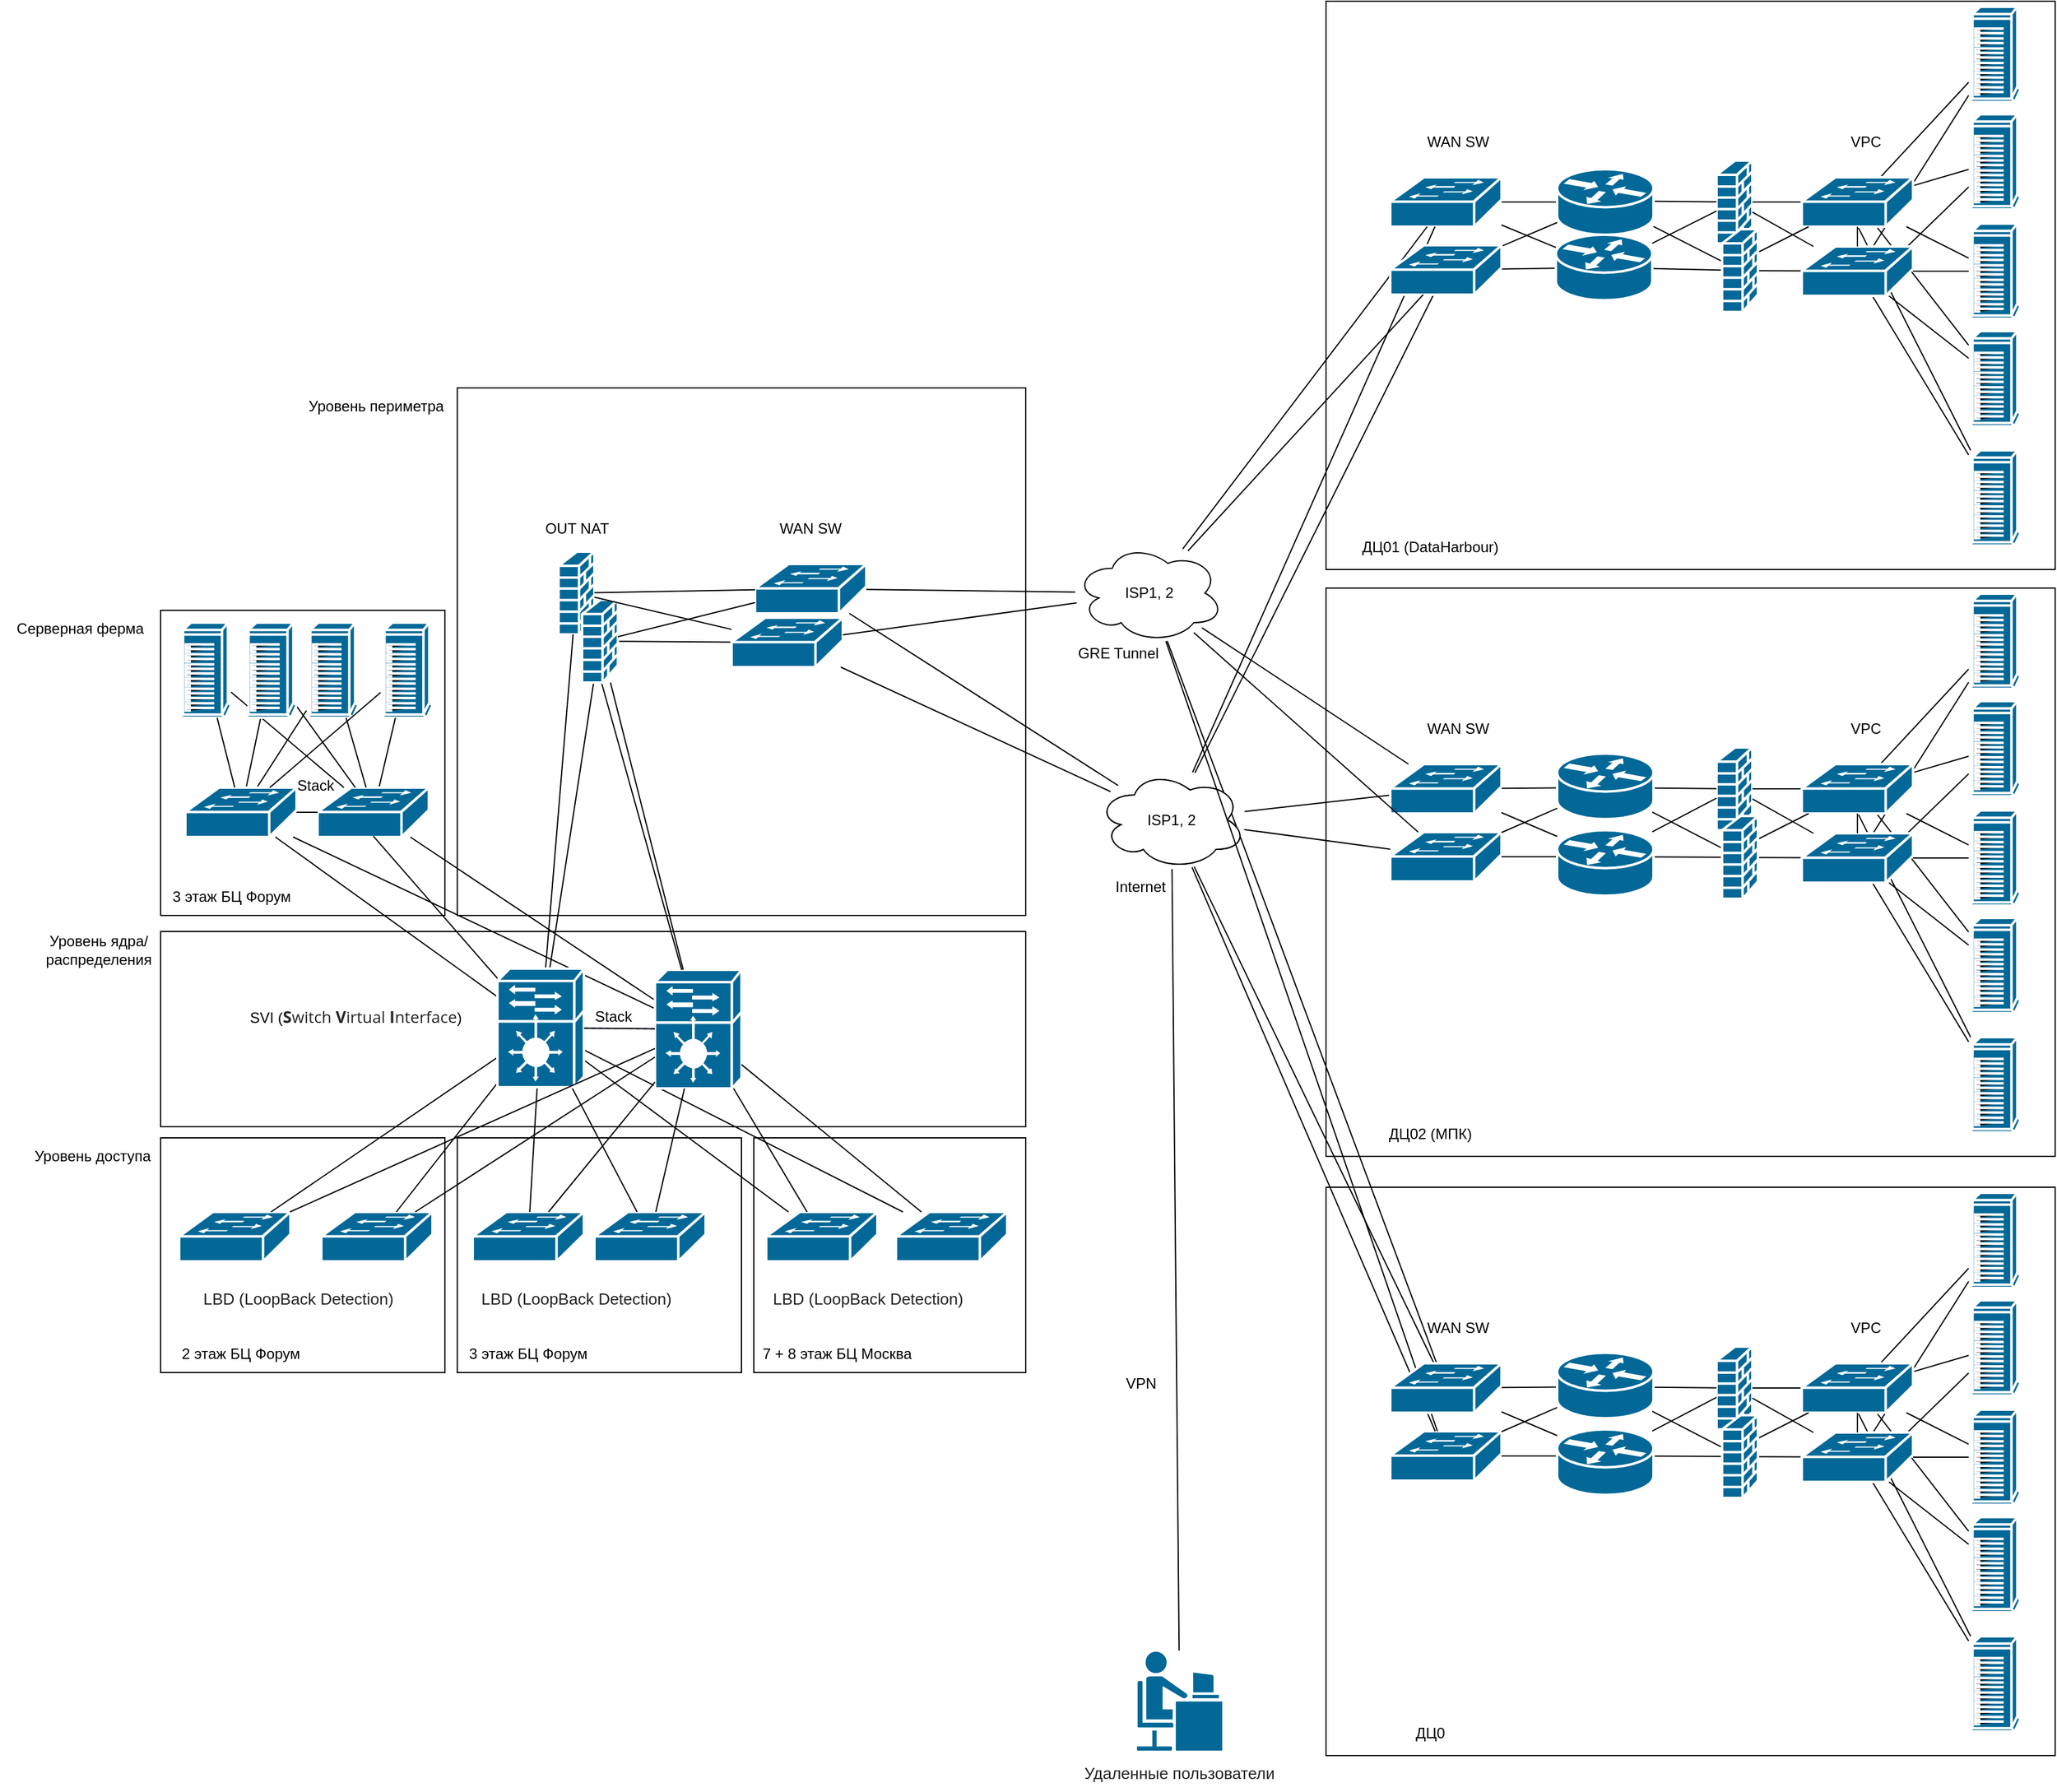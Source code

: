 <mxfile version="16.2.4" type="github">
  <diagram name="Page-1" id="c37626ed-c26b-45fb-9056-f9ebc6bb27b6">
    <mxGraphModel dx="4655" dy="1985" grid="1" gridSize="10" guides="1" tooltips="1" connect="1" arrows="1" fold="1" page="1" pageScale="1" pageWidth="1100" pageHeight="850" background="none" math="0" shadow="0">
      <root>
        <mxCell id="0" />
        <mxCell id="1" parent="0" />
        <mxCell id="PxXhfYdOt0HMLkNPLdq_-38" value="" style="rounded=0;whiteSpace=wrap;html=1;" parent="1" vertex="1">
          <mxGeometry x="-730" y="323" width="460" height="427" as="geometry" />
        </mxCell>
        <mxCell id="PxXhfYdOt0HMLkNPLdq_-30" value="" style="rounded=0;whiteSpace=wrap;html=1;" parent="1" vertex="1">
          <mxGeometry x="-970" y="763" width="700" height="158" as="geometry" />
        </mxCell>
        <mxCell id="PxXhfYdOt0HMLkNPLdq_-10" value="" style="shape=mxgraph.cisco.security.firewall;sketch=0;html=1;pointerEvents=1;dashed=0;fillColor=#036897;strokeColor=#ffffff;strokeWidth=2;verticalLabelPosition=bottom;verticalAlign=top;align=center;outlineConnect=0;" parent="1" vertex="1">
          <mxGeometry x="-648" y="455.5" width="29" height="67" as="geometry" />
        </mxCell>
        <mxCell id="PxXhfYdOt0HMLkNPLdq_-22" value="" style="shape=mxgraph.cisco.switches.workgroup_switch;sketch=0;html=1;pointerEvents=1;dashed=0;fillColor=#036897;strokeColor=#ffffff;strokeWidth=2;verticalLabelPosition=bottom;verticalAlign=top;align=center;outlineConnect=0;" parent="1" vertex="1">
          <mxGeometry x="-489" y="465.5" width="90" height="40" as="geometry" />
        </mxCell>
        <mxCell id="PxXhfYdOt0HMLkNPLdq_-29" value="Уровень периметра" style="text;html=1;strokeColor=none;fillColor=none;align=center;verticalAlign=middle;whiteSpace=wrap;rounded=0;" parent="1" vertex="1">
          <mxGeometry x="-863.5" y="323" width="135" height="30" as="geometry" />
        </mxCell>
        <mxCell id="PxXhfYdOt0HMLkNPLdq_-31" value="Уровень ядра/распределения" style="text;html=1;strokeColor=none;fillColor=none;align=center;verticalAlign=middle;whiteSpace=wrap;rounded=0;" parent="1" vertex="1">
          <mxGeometry x="-1070" y="763" width="100" height="30" as="geometry" />
        </mxCell>
        <mxCell id="PxXhfYdOt0HMLkNPLdq_-45" value="" style="rounded=0;whiteSpace=wrap;html=1;" parent="1" vertex="1">
          <mxGeometry x="-970" y="930" width="230" height="190" as="geometry" />
        </mxCell>
        <mxCell id="PxXhfYdOt0HMLkNPLdq_-64" value="Уровень доступа" style="text;html=1;strokeColor=none;fillColor=none;align=center;verticalAlign=middle;whiteSpace=wrap;rounded=0;" parent="1" vertex="1">
          <mxGeometry x="-1080" y="930" width="110" height="30" as="geometry" />
        </mxCell>
        <mxCell id="PxXhfYdOt0HMLkNPLdq_-65" value="2 этаж БЦ Форум" style="text;html=1;strokeColor=none;fillColor=none;align=center;verticalAlign=middle;whiteSpace=wrap;rounded=0;" parent="1" vertex="1">
          <mxGeometry x="-970" y="1090" width="130" height="30" as="geometry" />
        </mxCell>
        <mxCell id="PxXhfYdOt0HMLkNPLdq_-17" value="" style="shape=mxgraph.cisco.switches.workgroup_switch;sketch=0;html=1;pointerEvents=1;dashed=0;fillColor=#036897;strokeColor=#ffffff;strokeWidth=2;verticalLabelPosition=bottom;verticalAlign=top;align=center;outlineConnect=0;" parent="1" vertex="1">
          <mxGeometry x="-955" y="990" width="90" height="40" as="geometry" />
        </mxCell>
        <mxCell id="PxXhfYdOt0HMLkNPLdq_-16" value="" style="shape=mxgraph.cisco.switches.workgroup_switch;sketch=0;html=1;pointerEvents=1;dashed=0;fillColor=#036897;strokeColor=#ffffff;strokeWidth=2;verticalLabelPosition=bottom;verticalAlign=top;align=center;outlineConnect=0;" parent="1" vertex="1">
          <mxGeometry x="-840" y="990" width="90" height="40" as="geometry" />
        </mxCell>
        <mxCell id="PxXhfYdOt0HMLkNPLdq_-67" value="ISP1, 2" style="ellipse;shape=cloud;whiteSpace=wrap;html=1;" parent="1" vertex="1">
          <mxGeometry x="-212" y="632.5" width="120" height="80" as="geometry" />
        </mxCell>
        <mxCell id="PxXhfYdOt0HMLkNPLdq_-68" value="" style="endArrow=none;html=1;rounded=0;" parent="1" source="PxXhfYdOt0HMLkNPLdq_-17" target="PxXhfYdOt0HMLkNPLdq_-3" edge="1">
          <mxGeometry width="50" height="50" relative="1" as="geometry">
            <mxPoint x="-621" y="995" as="sourcePoint" />
            <mxPoint x="-525.0" y="883.25" as="targetPoint" />
          </mxGeometry>
        </mxCell>
        <mxCell id="PxXhfYdOt0HMLkNPLdq_-73" value="" style="rounded=0;whiteSpace=wrap;html=1;" parent="1" vertex="1">
          <mxGeometry x="-730" y="930" width="230" height="190" as="geometry" />
        </mxCell>
        <mxCell id="PxXhfYdOt0HMLkNPLdq_-74" value="" style="shape=mxgraph.cisco.switches.workgroup_switch;sketch=0;html=1;pointerEvents=1;dashed=0;fillColor=#036897;strokeColor=#ffffff;strokeWidth=2;verticalLabelPosition=bottom;verticalAlign=top;align=center;outlineConnect=0;" parent="1" vertex="1">
          <mxGeometry x="-619" y="990" width="90" height="40" as="geometry" />
        </mxCell>
        <mxCell id="PxXhfYdOt0HMLkNPLdq_-75" value="" style="shape=mxgraph.cisco.switches.workgroup_switch;sketch=0;html=1;pointerEvents=1;dashed=0;fillColor=#036897;strokeColor=#ffffff;strokeWidth=2;verticalLabelPosition=bottom;verticalAlign=top;align=center;outlineConnect=0;" parent="1" vertex="1">
          <mxGeometry x="-717.5" y="990" width="90" height="40" as="geometry" />
        </mxCell>
        <mxCell id="PxXhfYdOt0HMLkNPLdq_-76" value="" style="endArrow=none;html=1;rounded=0;" parent="1" source="PxXhfYdOt0HMLkNPLdq_-75" target="PxXhfYdOt0HMLkNPLdq_-3" edge="1">
          <mxGeometry width="50" height="50" relative="1" as="geometry">
            <mxPoint x="-300" y="1065" as="sourcePoint" />
            <mxPoint x="-730.443" y="899" as="targetPoint" />
          </mxGeometry>
        </mxCell>
        <mxCell id="PxXhfYdOt0HMLkNPLdq_-77" value="" style="endArrow=none;html=1;rounded=0;" parent="1" source="PxXhfYdOt0HMLkNPLdq_-74" target="PxXhfYdOt0HMLkNPLdq_-3" edge="1">
          <mxGeometry width="50" height="50" relative="1" as="geometry">
            <mxPoint x="40" y="1055" as="sourcePoint" />
            <mxPoint x="-328.788" y="898" as="targetPoint" />
          </mxGeometry>
        </mxCell>
        <mxCell id="PxXhfYdOt0HMLkNPLdq_-80" value="3 этаж БЦ Форум" style="text;html=1;strokeColor=none;fillColor=none;align=center;verticalAlign=middle;whiteSpace=wrap;rounded=0;" parent="1" vertex="1">
          <mxGeometry x="-730" y="1090" width="115" height="30" as="geometry" />
        </mxCell>
        <mxCell id="PxXhfYdOt0HMLkNPLdq_-81" value="" style="rounded=0;whiteSpace=wrap;html=1;" parent="1" vertex="1">
          <mxGeometry x="-490" y="930" width="220" height="190" as="geometry" />
        </mxCell>
        <mxCell id="PxXhfYdOt0HMLkNPLdq_-82" value="" style="shape=mxgraph.cisco.switches.workgroup_switch;sketch=0;html=1;pointerEvents=1;dashed=0;fillColor=#036897;strokeColor=#ffffff;strokeWidth=2;verticalLabelPosition=bottom;verticalAlign=top;align=center;outlineConnect=0;" parent="1" vertex="1">
          <mxGeometry x="-375" y="990" width="90" height="40" as="geometry" />
        </mxCell>
        <mxCell id="PxXhfYdOt0HMLkNPLdq_-83" value="" style="shape=mxgraph.cisco.switches.workgroup_switch;sketch=0;html=1;pointerEvents=1;dashed=0;fillColor=#036897;strokeColor=#ffffff;strokeWidth=2;verticalLabelPosition=bottom;verticalAlign=top;align=center;outlineConnect=0;" parent="1" vertex="1">
          <mxGeometry x="-480" y="990" width="90" height="40" as="geometry" />
        </mxCell>
        <mxCell id="PxXhfYdOt0HMLkNPLdq_-84" value="" style="endArrow=none;html=1;rounded=0;" parent="1" source="PxXhfYdOt0HMLkNPLdq_-83" target="PxXhfYdOt0HMLkNPLdq_-3" edge="1">
          <mxGeometry width="50" height="50" relative="1" as="geometry">
            <mxPoint x="-160" y="955" as="sourcePoint" />
            <mxPoint x="-124.762" y="883" as="targetPoint" />
          </mxGeometry>
        </mxCell>
        <mxCell id="PxXhfYdOt0HMLkNPLdq_-85" value="" style="endArrow=none;html=1;rounded=0;" parent="1" source="PxXhfYdOt0HMLkNPLdq_-82" target="PxXhfYdOt0HMLkNPLdq_-3" edge="1">
          <mxGeometry width="50" height="50" relative="1" as="geometry">
            <mxPoint x="190" y="1015" as="sourcePoint" />
            <mxPoint x="-96.667" y="898" as="targetPoint" />
          </mxGeometry>
        </mxCell>
        <mxCell id="PxXhfYdOt0HMLkNPLdq_-88" value="7 + 8 этаж БЦ Москва" style="text;html=1;strokeColor=none;fillColor=none;align=center;verticalAlign=middle;whiteSpace=wrap;rounded=0;" parent="1" vertex="1">
          <mxGeometry x="-490" y="1090" width="135" height="30" as="geometry" />
        </mxCell>
        <mxCell id="PxXhfYdOt0HMLkNPLdq_-89" value="Серверная ферма" style="text;html=1;strokeColor=none;fillColor=none;align=center;verticalAlign=middle;whiteSpace=wrap;rounded=0;" parent="1" vertex="1">
          <mxGeometry x="-1100" y="503" width="130" height="30" as="geometry" />
        </mxCell>
        <mxCell id="PxXhfYdOt0HMLkNPLdq_-99" value="" style="endArrow=none;html=1;rounded=0;" parent="1" source="PxXhfYdOt0HMLkNPLdq_-3" target="PxXhfYdOt0HMLkNPLdq_-10" edge="1">
          <mxGeometry width="50" height="50" relative="1" as="geometry">
            <mxPoint x="-490.483" y="793" as="sourcePoint" />
            <mxPoint x="-610" y="563" as="targetPoint" />
          </mxGeometry>
        </mxCell>
        <mxCell id="PxXhfYdOt0HMLkNPLdq_-100" value="" style="endArrow=none;html=1;rounded=0;" parent="1" source="PxXhfYdOt0HMLkNPLdq_-3" target="PxXhfYdOt0HMLkNPLdq_-9" edge="1">
          <mxGeometry width="50" height="50" relative="1" as="geometry">
            <mxPoint x="-525" y="676.5" as="sourcePoint" />
            <mxPoint x="-500" y="563" as="targetPoint" />
          </mxGeometry>
        </mxCell>
        <mxCell id="PxXhfYdOt0HMLkNPLdq_-101" value="" style="endArrow=none;dashed=1;html=1;dashPattern=1 3;strokeWidth=2;rounded=0;" parent="1" source="PxXhfYdOt0HMLkNPLdq_-10" target="PxXhfYdOt0HMLkNPLdq_-9" edge="1">
          <mxGeometry width="50" height="50" relative="1" as="geometry">
            <mxPoint x="-590" y="423" as="sourcePoint" />
            <mxPoint x="-540" y="373" as="targetPoint" />
          </mxGeometry>
        </mxCell>
        <mxCell id="PxXhfYdOt0HMLkNPLdq_-106" value="" style="endArrow=none;html=1;rounded=0;" parent="1" source="PxXhfYdOt0HMLkNPLdq_-10" target="PxXhfYdOt0HMLkNPLdq_-22" edge="1">
          <mxGeometry width="50" height="50" relative="1" as="geometry">
            <mxPoint x="-530" y="403" as="sourcePoint" />
            <mxPoint x="-480" y="353" as="targetPoint" />
          </mxGeometry>
        </mxCell>
        <mxCell id="PxXhfYdOt0HMLkNPLdq_-107" value="" style="endArrow=none;html=1;rounded=0;" parent="1" source="PxXhfYdOt0HMLkNPLdq_-9" target="PxXhfYdOt0HMLkNPLdq_-21" edge="1">
          <mxGeometry width="50" height="50" relative="1" as="geometry">
            <mxPoint x="-480" y="583" as="sourcePoint" />
            <mxPoint x="-430" y="533" as="targetPoint" />
          </mxGeometry>
        </mxCell>
        <mxCell id="PxXhfYdOt0HMLkNPLdq_-112" value="" style="endArrow=none;html=1;rounded=0;" parent="1" source="PxXhfYdOt0HMLkNPLdq_-22" target="PxXhfYdOt0HMLkNPLdq_-67" edge="1">
          <mxGeometry width="50" height="50" relative="1" as="geometry">
            <mxPoint x="-25.0" y="349.228" as="sourcePoint" />
            <mxPoint x="72.074" y="318.427" as="targetPoint" />
          </mxGeometry>
        </mxCell>
        <mxCell id="PxXhfYdOt0HMLkNPLdq_-113" value="" style="endArrow=none;html=1;rounded=0;" parent="1" source="PxXhfYdOt0HMLkNPLdq_-21" target="PxXhfYdOt0HMLkNPLdq_-67" edge="1">
          <mxGeometry width="50" height="50" relative="1" as="geometry">
            <mxPoint x="-25.0" y="405.717" as="sourcePoint" />
            <mxPoint x="110" y="548" as="targetPoint" />
          </mxGeometry>
        </mxCell>
        <mxCell id="bwzNWk_gbyNqQ0NpO8AQ-2" value="3 этаж БЦ Форум" style="text;html=1;strokeColor=none;fillColor=none;align=center;verticalAlign=middle;whiteSpace=wrap;rounded=0;" parent="1" vertex="1">
          <mxGeometry x="-970" y="720" width="115" height="30" as="geometry" />
        </mxCell>
        <mxCell id="bwzNWk_gbyNqQ0NpO8AQ-11" value="SVI (&lt;b style=&quot;color: rgb(37 , 37 , 37) ; font-family: &amp;#34;open sans&amp;#34; , &amp;#34;arial&amp;#34; , sans-serif ; font-size: 13px ; background-color: rgb(255 , 255 , 255)&quot;&gt;S&lt;/b&gt;&lt;span style=&quot;color: rgb(37 , 37 , 37) ; font-family: &amp;#34;open sans&amp;#34; , &amp;#34;arial&amp;#34; , sans-serif ; font-size: 13px ; background-color: rgb(255 , 255 , 255)&quot;&gt;witch&amp;nbsp;&lt;/span&gt;&lt;b style=&quot;color: rgb(37 , 37 , 37) ; font-family: &amp;#34;open sans&amp;#34; , &amp;#34;arial&amp;#34; , sans-serif ; font-size: 13px ; background-color: rgb(255 , 255 , 255)&quot;&gt;V&lt;/b&gt;&lt;span style=&quot;color: rgb(37 , 37 , 37) ; font-family: &amp;#34;open sans&amp;#34; , &amp;#34;arial&amp;#34; , sans-serif ; font-size: 13px ; background-color: rgb(255 , 255 , 255)&quot;&gt;irtual&amp;nbsp;&lt;/span&gt;&lt;b style=&quot;color: rgb(37 , 37 , 37) ; font-family: &amp;#34;open sans&amp;#34; , &amp;#34;arial&amp;#34; , sans-serif ; font-size: 13px ; background-color: rgb(255 , 255 , 255)&quot;&gt;I&lt;/b&gt;&lt;span style=&quot;color: rgb(37 , 37 , 37) ; font-family: &amp;#34;open sans&amp;#34; , &amp;#34;arial&amp;#34; , sans-serif ; font-size: 13px ; background-color: rgb(255 , 255 , 255)&quot;&gt;nterface&lt;/span&gt;)" style="text;html=1;strokeColor=none;fillColor=none;align=center;verticalAlign=middle;whiteSpace=wrap;rounded=0;" parent="1" vertex="1">
          <mxGeometry x="-902" y="823" width="180" height="17" as="geometry" />
        </mxCell>
        <mxCell id="bwzNWk_gbyNqQ0NpO8AQ-14" value="OUT NAT" style="text;html=1;strokeColor=none;fillColor=none;align=center;verticalAlign=middle;whiteSpace=wrap;rounded=0;" parent="1" vertex="1">
          <mxGeometry x="-668.5" y="422" width="70" height="30" as="geometry" />
        </mxCell>
        <mxCell id="PxXhfYdOt0HMLkNPLdq_-43" value="" style="rounded=0;whiteSpace=wrap;html=1;" parent="1" vertex="1">
          <mxGeometry x="-970" y="503" width="230" height="247" as="geometry" />
        </mxCell>
        <mxCell id="PxXhfYdOt0HMLkNPLdq_-119" value="" style="shape=mxgraph.cisco.computers_and_peripherals.ibm_tower;sketch=0;html=1;pointerEvents=1;dashed=0;fillColor=#036897;strokeColor=#ffffff;strokeWidth=2;verticalLabelPosition=bottom;verticalAlign=top;align=center;outlineConnect=0;" parent="1" vertex="1">
          <mxGeometry x="-955" y="513" width="42" height="77" as="geometry" />
        </mxCell>
        <mxCell id="PxXhfYdOt0HMLkNPLdq_-121" value="" style="shape=mxgraph.cisco.computers_and_peripherals.ibm_tower;sketch=0;html=1;pointerEvents=1;dashed=0;fillColor=#036897;strokeColor=#ffffff;strokeWidth=2;verticalLabelPosition=bottom;verticalAlign=top;align=center;outlineConnect=0;" parent="1" vertex="1">
          <mxGeometry x="-852" y="513" width="42" height="77" as="geometry" />
        </mxCell>
        <mxCell id="PxXhfYdOt0HMLkNPLdq_-122" value="" style="shape=mxgraph.cisco.computers_and_peripherals.ibm_tower;sketch=0;html=1;pointerEvents=1;dashed=0;fillColor=#036897;strokeColor=#ffffff;strokeWidth=2;verticalLabelPosition=bottom;verticalAlign=top;align=center;outlineConnect=0;" parent="1" vertex="1">
          <mxGeometry x="-792" y="513" width="42" height="77" as="geometry" />
        </mxCell>
        <mxCell id="PxXhfYdOt0HMLkNPLdq_-126" value="" style="endArrow=none;html=1;rounded=0;" parent="1" source="4veBIrXeDfPBoVTcfMMj-2" target="PxXhfYdOt0HMLkNPLdq_-122" edge="1">
          <mxGeometry width="50" height="50" relative="1" as="geometry">
            <mxPoint x="-833.3" y="658" as="sourcePoint" />
            <mxPoint x="-770" y="593" as="targetPoint" />
          </mxGeometry>
        </mxCell>
        <mxCell id="PxXhfYdOt0HMLkNPLdq_-125" value="" style="endArrow=none;html=1;rounded=0;" parent="1" source="s12xwI9T4ueXgwE4ha7B-1" target="PxXhfYdOt0HMLkNPLdq_-121" edge="1">
          <mxGeometry width="50" height="50" relative="1" as="geometry">
            <mxPoint x="-842.787" y="658" as="sourcePoint" />
            <mxPoint x="-790" y="583" as="targetPoint" />
          </mxGeometry>
        </mxCell>
        <mxCell id="PxXhfYdOt0HMLkNPLdq_-124" value="" style="endArrow=none;html=1;rounded=0;" parent="1" source="s12xwI9T4ueXgwE4ha7B-1" target="PxXhfYdOt0HMLkNPLdq_-120" edge="1">
          <mxGeometry width="50" height="50" relative="1" as="geometry">
            <mxPoint x="-850.692" y="658" as="sourcePoint" />
            <mxPoint x="-810" y="573" as="targetPoint" />
          </mxGeometry>
        </mxCell>
        <mxCell id="PxXhfYdOt0HMLkNPLdq_-123" value="" style="endArrow=none;html=1;rounded=0;" parent="1" source="4veBIrXeDfPBoVTcfMMj-2" target="PxXhfYdOt0HMLkNPLdq_-119" edge="1">
          <mxGeometry width="50" height="50" relative="1" as="geometry">
            <mxPoint x="-859.071" y="658" as="sourcePoint" />
            <mxPoint x="-870" y="583" as="targetPoint" />
          </mxGeometry>
        </mxCell>
        <mxCell id="PxXhfYdOt0HMLkNPLdq_-90" value="" style="endArrow=none;html=1;rounded=0;" parent="1" source="PxXhfYdOt0HMLkNPLdq_-3" target="s12xwI9T4ueXgwE4ha7B-1" edge="1">
          <mxGeometry width="50" height="50" relative="1" as="geometry">
            <mxPoint x="-900" y="723" as="sourcePoint" />
            <mxPoint x="-802.283" y="698" as="targetPoint" />
          </mxGeometry>
        </mxCell>
        <mxCell id="s12xwI9T4ueXgwE4ha7B-1" value="" style="shape=mxgraph.cisco.switches.workgroup_switch;sketch=0;html=1;pointerEvents=1;dashed=0;fillColor=#036897;strokeColor=#ffffff;strokeWidth=2;verticalLabelPosition=bottom;verticalAlign=top;align=center;outlineConnect=0;" parent="1" vertex="1">
          <mxGeometry x="-950" y="646.5" width="90" height="40" as="geometry" />
        </mxCell>
        <mxCell id="bwzNWk_gbyNqQ0NpO8AQ-18" value="3 этаж БЦ Форум" style="text;html=1;strokeColor=none;fillColor=none;align=center;verticalAlign=middle;whiteSpace=wrap;rounded=0;" parent="1" vertex="1">
          <mxGeometry x="-970" y="720" width="115" height="30" as="geometry" />
        </mxCell>
        <mxCell id="bwzNWk_gbyNqQ0NpO8AQ-22" value="GRE Tunnel" style="text;html=1;strokeColor=none;fillColor=none;align=center;verticalAlign=middle;whiteSpace=wrap;rounded=0;" parent="1" vertex="1">
          <mxGeometry x="-230" y="522.5" width="70" height="30" as="geometry" />
        </mxCell>
        <mxCell id="8c90Ithy7EAcmlKgMASi-1" value="" style="rounded=0;whiteSpace=wrap;html=1;" parent="1" vertex="1">
          <mxGeometry x="-27" y="10" width="590" height="460" as="geometry" />
        </mxCell>
        <mxCell id="8c90Ithy7EAcmlKgMASi-3" value="" style="shape=mxgraph.cisco.security.firewall;sketch=0;html=1;pointerEvents=1;dashed=0;fillColor=#036897;strokeColor=#ffffff;strokeWidth=2;verticalLabelPosition=bottom;verticalAlign=top;align=center;outlineConnect=0;" parent="1" vertex="1">
          <mxGeometry x="289" y="139" width="29" height="67" as="geometry" />
        </mxCell>
        <mxCell id="8c90Ithy7EAcmlKgMASi-5" value="" style="shape=mxgraph.cisco.switches.workgroup_switch;sketch=0;html=1;pointerEvents=1;dashed=0;fillColor=#036897;strokeColor=#ffffff;strokeWidth=2;verticalLabelPosition=bottom;verticalAlign=top;align=center;outlineConnect=0;" parent="1" vertex="1">
          <mxGeometry x="25" y="152.5" width="90" height="40" as="geometry" />
        </mxCell>
        <mxCell id="8c90Ithy7EAcmlKgMASi-31" value="" style="endArrow=none;dashed=1;html=1;dashPattern=1 3;strokeWidth=2;rounded=0;" parent="1" source="8c90Ithy7EAcmlKgMASi-3" target="8c90Ithy7EAcmlKgMASi-36" edge="1">
          <mxGeometry width="50" height="50" relative="1" as="geometry">
            <mxPoint x="-37" y="100" as="sourcePoint" />
            <mxPoint x="13" y="50" as="targetPoint" />
          </mxGeometry>
        </mxCell>
        <mxCell id="8c90Ithy7EAcmlKgMASi-32" value="" style="endArrow=none;html=1;rounded=0;startArrow=none;" parent="1" source="4veBIrXeDfPBoVTcfMMj-84" target="8c90Ithy7EAcmlKgMASi-5" edge="1">
          <mxGeometry width="50" height="50" relative="1" as="geometry">
            <mxPoint x="160.0" y="171.8" as="sourcePoint" />
            <mxPoint x="73" y="30" as="targetPoint" />
          </mxGeometry>
        </mxCell>
        <mxCell id="8c90Ithy7EAcmlKgMASi-33" value="" style="endArrow=none;html=1;rounded=0;startArrow=none;" parent="1" source="4veBIrXeDfPBoVTcfMMj-85" target="8c90Ithy7EAcmlKgMASi-4" edge="1">
          <mxGeometry width="50" height="50" relative="1" as="geometry">
            <mxPoint x="160.0" y="227.5" as="sourcePoint" />
            <mxPoint x="123" y="210" as="targetPoint" />
          </mxGeometry>
        </mxCell>
        <mxCell id="8c90Ithy7EAcmlKgMASi-34" value="" style="endArrow=none;html=1;rounded=0;" parent="1" source="8c90Ithy7EAcmlKgMASi-5" target="8c90Ithy7EAcmlKgMASi-13" edge="1">
          <mxGeometry width="50" height="50" relative="1" as="geometry">
            <mxPoint x="1018.0" y="71.228" as="sourcePoint" />
            <mxPoint x="1115.074" y="40.427" as="targetPoint" />
          </mxGeometry>
        </mxCell>
        <mxCell id="8c90Ithy7EAcmlKgMASi-35" value="" style="endArrow=none;html=1;rounded=0;" parent="1" source="8c90Ithy7EAcmlKgMASi-4" target="8c90Ithy7EAcmlKgMASi-13" edge="1">
          <mxGeometry width="50" height="50" relative="1" as="geometry">
            <mxPoint x="1018.0" y="127.717" as="sourcePoint" />
            <mxPoint x="1153" y="270" as="targetPoint" />
          </mxGeometry>
        </mxCell>
        <mxCell id="8c90Ithy7EAcmlKgMASi-45" value="" style="shape=mxgraph.cisco.computers_and_peripherals.ibm_tower;sketch=0;html=1;pointerEvents=1;dashed=0;fillColor=#036897;strokeColor=#ffffff;strokeWidth=2;verticalLabelPosition=bottom;verticalAlign=top;align=center;outlineConnect=0;" parent="1" vertex="1">
          <mxGeometry x="493" y="190" width="42" height="77" as="geometry" />
        </mxCell>
        <mxCell id="8c90Ithy7EAcmlKgMASi-46" value="" style="shape=mxgraph.cisco.computers_and_peripherals.ibm_tower;sketch=0;html=1;pointerEvents=1;dashed=0;fillColor=#036897;strokeColor=#ffffff;strokeWidth=2;verticalLabelPosition=bottom;verticalAlign=top;align=center;outlineConnect=0;" parent="1" vertex="1">
          <mxGeometry x="493" y="277" width="42" height="77" as="geometry" />
        </mxCell>
        <mxCell id="8c90Ithy7EAcmlKgMASi-47" value="" style="shape=mxgraph.cisco.computers_and_peripherals.ibm_tower;sketch=0;html=1;pointerEvents=1;dashed=0;fillColor=#036897;strokeColor=#ffffff;strokeWidth=2;verticalLabelPosition=bottom;verticalAlign=top;align=center;outlineConnect=0;" parent="1" vertex="1">
          <mxGeometry x="493" y="14.5" width="42" height="77" as="geometry" />
        </mxCell>
        <mxCell id="8c90Ithy7EAcmlKgMASi-48" value="" style="shape=mxgraph.cisco.computers_and_peripherals.ibm_tower;sketch=0;html=1;pointerEvents=1;dashed=0;fillColor=#036897;strokeColor=#ffffff;strokeWidth=2;verticalLabelPosition=bottom;verticalAlign=top;align=center;outlineConnect=0;" parent="1" vertex="1">
          <mxGeometry x="493" y="101.5" width="42" height="77" as="geometry" />
        </mxCell>
        <mxCell id="8c90Ithy7EAcmlKgMASi-49" value="" style="endArrow=none;html=1;rounded=0;" parent="1" source="8c90Ithy7EAcmlKgMASi-55" target="8c90Ithy7EAcmlKgMASi-48" edge="1">
          <mxGeometry width="50" height="50" relative="1" as="geometry">
            <mxPoint x="454.7" y="323" as="sourcePoint" />
            <mxPoint x="518" y="258" as="targetPoint" />
          </mxGeometry>
        </mxCell>
        <mxCell id="8c90Ithy7EAcmlKgMASi-50" value="" style="endArrow=none;html=1;rounded=0;" parent="1" source="8c90Ithy7EAcmlKgMASi-55" target="8c90Ithy7EAcmlKgMASi-47" edge="1">
          <mxGeometry width="50" height="50" relative="1" as="geometry">
            <mxPoint x="445.213" y="323" as="sourcePoint" />
            <mxPoint x="498" y="248" as="targetPoint" />
          </mxGeometry>
        </mxCell>
        <mxCell id="8c90Ithy7EAcmlKgMASi-51" value="" style="endArrow=none;html=1;rounded=0;" parent="1" source="8c90Ithy7EAcmlKgMASi-62" target="8c90Ithy7EAcmlKgMASi-46" edge="1">
          <mxGeometry width="50" height="50" relative="1" as="geometry">
            <mxPoint x="437.308" y="323" as="sourcePoint" />
            <mxPoint x="478" y="238" as="targetPoint" />
          </mxGeometry>
        </mxCell>
        <mxCell id="8c90Ithy7EAcmlKgMASi-52" value="" style="endArrow=none;html=1;rounded=0;" parent="1" source="8c90Ithy7EAcmlKgMASi-62" target="8c90Ithy7EAcmlKgMASi-45" edge="1">
          <mxGeometry width="50" height="50" relative="1" as="geometry">
            <mxPoint x="428.929" y="323" as="sourcePoint" />
            <mxPoint x="418" y="248" as="targetPoint" />
          </mxGeometry>
        </mxCell>
        <mxCell id="8c90Ithy7EAcmlKgMASi-56" value="ДЦ01 (DataHarbour)" style="text;html=1;strokeColor=none;fillColor=none;align=center;verticalAlign=middle;whiteSpace=wrap;rounded=0;" parent="1" vertex="1">
          <mxGeometry y="437" width="115" height="30" as="geometry" />
        </mxCell>
        <mxCell id="8c90Ithy7EAcmlKgMASi-63" value="" style="endArrow=none;html=1;rounded=0;" parent="1" source="8c90Ithy7EAcmlKgMASi-3" target="8c90Ithy7EAcmlKgMASi-55" edge="1">
          <mxGeometry width="50" height="50" relative="1" as="geometry">
            <mxPoint x="294.443" y="151.5" as="sourcePoint" />
            <mxPoint x="373" y="288.797" as="targetPoint" />
          </mxGeometry>
        </mxCell>
        <mxCell id="8c90Ithy7EAcmlKgMASi-64" value="" style="endArrow=none;html=1;rounded=0;" parent="1" source="8c90Ithy7EAcmlKgMASi-36" target="8c90Ithy7EAcmlKgMASi-62" edge="1">
          <mxGeometry width="50" height="50" relative="1" as="geometry">
            <mxPoint x="202.0" y="87.5" as="sourcePoint" />
            <mxPoint x="238" y="87.5" as="targetPoint" />
          </mxGeometry>
        </mxCell>
        <mxCell id="8c90Ithy7EAcmlKgMASi-66" value="" style="shape=mxgraph.cisco.computers_and_peripherals.ibm_tower;sketch=0;html=1;pointerEvents=1;dashed=0;fillColor=#036897;strokeColor=#ffffff;strokeWidth=2;verticalLabelPosition=bottom;verticalAlign=top;align=center;outlineConnect=0;" parent="1" vertex="1">
          <mxGeometry x="493" y="373.5" width="42" height="77" as="geometry" />
        </mxCell>
        <mxCell id="8c90Ithy7EAcmlKgMASi-67" value="" style="endArrow=none;html=1;rounded=0;" parent="1" source="8c90Ithy7EAcmlKgMASi-62" target="8c90Ithy7EAcmlKgMASi-66" edge="1">
          <mxGeometry width="50" height="50" relative="1" as="geometry">
            <mxPoint x="305.424" y="246.5" as="sourcePoint" />
            <mxPoint x="373" y="306.77" as="targetPoint" />
          </mxGeometry>
        </mxCell>
        <mxCell id="8c90Ithy7EAcmlKgMASi-68" value="" style="endArrow=none;html=1;rounded=0;exitX=0.5;exitY=0.98;exitDx=0;exitDy=0;exitPerimeter=0;" parent="1" source="8c90Ithy7EAcmlKgMASi-55" target="8c90Ithy7EAcmlKgMASi-66" edge="1">
          <mxGeometry width="50" height="50" relative="1" as="geometry">
            <mxPoint x="315.424" y="256.5" as="sourcePoint" />
            <mxPoint x="383" y="316.77" as="targetPoint" />
          </mxGeometry>
        </mxCell>
        <mxCell id="8c90Ithy7EAcmlKgMASi-69" value="" style="endArrow=none;html=1;rounded=0;" parent="1" source="8c90Ithy7EAcmlKgMASi-55" target="8c90Ithy7EAcmlKgMASi-46" edge="1">
          <mxGeometry width="50" height="50" relative="1" as="geometry">
            <mxPoint x="283" y="201.7" as="sourcePoint" />
            <mxPoint x="374.601" y="383.5" as="targetPoint" />
          </mxGeometry>
        </mxCell>
        <mxCell id="8c90Ithy7EAcmlKgMASi-70" value="" style="endArrow=none;html=1;rounded=0;" parent="1" source="8c90Ithy7EAcmlKgMASi-55" target="8c90Ithy7EAcmlKgMASi-45" edge="1">
          <mxGeometry width="50" height="50" relative="1" as="geometry">
            <mxPoint x="298.524" y="202.5" as="sourcePoint" />
            <mxPoint x="373" y="298.446" as="targetPoint" />
          </mxGeometry>
        </mxCell>
        <mxCell id="8c90Ithy7EAcmlKgMASi-71" value="" style="endArrow=none;html=1;rounded=0;exitX=0.5;exitY=0.98;exitDx=0;exitDy=0;exitPerimeter=0;" parent="1" source="8c90Ithy7EAcmlKgMASi-62" target="8c90Ithy7EAcmlKgMASi-48" edge="1">
          <mxGeometry width="50" height="50" relative="1" as="geometry">
            <mxPoint x="322.643" y="202.5" as="sourcePoint" />
            <mxPoint x="373" y="227.905" as="targetPoint" />
          </mxGeometry>
        </mxCell>
        <mxCell id="8c90Ithy7EAcmlKgMASi-72" value="" style="endArrow=none;html=1;rounded=0;" parent="1" source="8c90Ithy7EAcmlKgMASi-62" target="8c90Ithy7EAcmlKgMASi-47" edge="1">
          <mxGeometry width="50" height="50" relative="1" as="geometry">
            <mxPoint x="283" y="245.7" as="sourcePoint" />
            <mxPoint x="373" y="168.105" as="targetPoint" />
          </mxGeometry>
        </mxCell>
        <mxCell id="8c90Ithy7EAcmlKgMASi-62" value="" style="shape=mxgraph.cisco.switches.workgroup_switch;sketch=0;html=1;pointerEvents=1;dashed=0;fillColor=#036897;strokeColor=#ffffff;strokeWidth=2;verticalLabelPosition=bottom;verticalAlign=top;align=center;outlineConnect=0;" parent="1" vertex="1">
          <mxGeometry x="358" y="208.5" width="90" height="40" as="geometry" />
        </mxCell>
        <mxCell id="8c90Ithy7EAcmlKgMASi-55" value="" style="shape=mxgraph.cisco.switches.workgroup_switch;sketch=0;html=1;pointerEvents=1;dashed=0;fillColor=#036897;strokeColor=#ffffff;strokeWidth=2;verticalLabelPosition=bottom;verticalAlign=top;align=center;outlineConnect=0;" parent="1" vertex="1">
          <mxGeometry x="358" y="152.5" width="90" height="40" as="geometry" />
        </mxCell>
        <mxCell id="PxXhfYdOt0HMLkNPLdq_-72" value="" style="endArrow=none;html=1;rounded=0;" parent="1" source="PxXhfYdOt0HMLkNPLdq_-16" target="PxXhfYdOt0HMLkNPLdq_-3" edge="1">
          <mxGeometry width="50" height="50" relative="1" as="geometry">
            <mxPoint x="-1230" y="1015" as="sourcePoint" />
            <mxPoint x="-767.425" y="899" as="targetPoint" />
          </mxGeometry>
        </mxCell>
        <mxCell id="4veBIrXeDfPBoVTcfMMj-2" value="" style="shape=mxgraph.cisco.switches.workgroup_switch;sketch=0;html=1;pointerEvents=1;dashed=0;fillColor=#036897;strokeColor=#ffffff;strokeWidth=2;verticalLabelPosition=bottom;verticalAlign=top;align=center;outlineConnect=0;" parent="1" vertex="1">
          <mxGeometry x="-843" y="646.5" width="90" height="40" as="geometry" />
        </mxCell>
        <mxCell id="4veBIrXeDfPBoVTcfMMj-3" value="" style="endArrow=none;html=1;rounded=0;" parent="1" source="4veBIrXeDfPBoVTcfMMj-1" target="s12xwI9T4ueXgwE4ha7B-1" edge="1">
          <mxGeometry width="50" height="50" relative="1" as="geometry">
            <mxPoint x="-643.5" y="838.461" as="sourcePoint" />
            <mxPoint x="-863.943" y="696.5" as="targetPoint" />
          </mxGeometry>
        </mxCell>
        <mxCell id="4veBIrXeDfPBoVTcfMMj-4" value="" style="endArrow=none;html=1;rounded=0;" parent="1" source="4veBIrXeDfPBoVTcfMMj-1" target="4veBIrXeDfPBoVTcfMMj-2" edge="1">
          <mxGeometry width="50" height="50" relative="1" as="geometry">
            <mxPoint x="-630" y="830.642" as="sourcePoint" />
            <mxPoint x="-860.616" y="696.5" as="targetPoint" />
          </mxGeometry>
        </mxCell>
        <mxCell id="4veBIrXeDfPBoVTcfMMj-5" value="" style="endArrow=none;html=1;rounded=0;entryX=0.5;entryY=0.98;entryDx=0;entryDy=0;entryPerimeter=0;" parent="1" source="PxXhfYdOt0HMLkNPLdq_-3" target="4veBIrXeDfPBoVTcfMMj-2" edge="1">
          <mxGeometry width="50" height="50" relative="1" as="geometry">
            <mxPoint x="-630" y="819.355" as="sourcePoint" />
            <mxPoint x="-765.88" y="696.5" as="targetPoint" />
          </mxGeometry>
        </mxCell>
        <mxCell id="4veBIrXeDfPBoVTcfMMj-1" value="" style="shape=mxgraph.cisco.controllers_and_modules.service_module;sketch=0;html=1;pointerEvents=1;dashed=0;fillColor=#036897;strokeColor=#ffffff;strokeWidth=2;verticalLabelPosition=bottom;verticalAlign=top;align=center;outlineConnect=0;" parent="1" vertex="1">
          <mxGeometry x="-570" y="794" width="70" height="96" as="geometry" />
        </mxCell>
        <mxCell id="4veBIrXeDfPBoVTcfMMj-6" value="" style="endArrow=none;dashed=1;html=1;rounded=0;strokeColor=#3333FF;startArrow=none;" parent="1" source="PxXhfYdOt0HMLkNPLdq_-3" target="4veBIrXeDfPBoVTcfMMj-1" edge="1">
          <mxGeometry width="50" height="50" relative="1" as="geometry">
            <mxPoint x="-1080" y="841" as="sourcePoint" />
            <mxPoint x="-240" y="841" as="targetPoint" />
          </mxGeometry>
        </mxCell>
        <mxCell id="PxXhfYdOt0HMLkNPLdq_-3" value="" style="shape=mxgraph.cisco.controllers_and_modules.service_module;sketch=0;html=1;pointerEvents=1;dashed=0;fillColor=#036897;strokeColor=#ffffff;strokeWidth=2;verticalLabelPosition=bottom;verticalAlign=top;align=center;outlineConnect=0;" parent="1" vertex="1">
          <mxGeometry x="-697.5" y="793" width="70" height="96" as="geometry" />
        </mxCell>
        <mxCell id="4veBIrXeDfPBoVTcfMMj-9" value="" style="endArrow=none;html=1;rounded=0;" parent="1" source="PxXhfYdOt0HMLkNPLdq_-3" target="4veBIrXeDfPBoVTcfMMj-1" edge="1">
          <mxGeometry width="50" height="50" relative="1" as="geometry">
            <mxPoint x="-687.5" y="810.886" as="sourcePoint" />
            <mxPoint x="-788" y="695.7" as="targetPoint" />
          </mxGeometry>
        </mxCell>
        <mxCell id="4veBIrXeDfPBoVTcfMMj-10" value="" style="endArrow=none;html=1;rounded=0;" parent="1" source="PxXhfYdOt0HMLkNPLdq_-17" target="4veBIrXeDfPBoVTcfMMj-1" edge="1">
          <mxGeometry width="50" height="50" relative="1" as="geometry">
            <mxPoint x="-870.71" y="1000.0" as="sourcePoint" />
            <mxPoint x="-687.5" y="874.899" as="targetPoint" />
          </mxGeometry>
        </mxCell>
        <mxCell id="4veBIrXeDfPBoVTcfMMj-11" value="" style="endArrow=none;html=1;rounded=0;" parent="1" source="PxXhfYdOt0HMLkNPLdq_-16" target="4veBIrXeDfPBoVTcfMMj-1" edge="1">
          <mxGeometry width="50" height="50" relative="1" as="geometry">
            <mxPoint x="-860.71" y="1010.0" as="sourcePoint" />
            <mxPoint x="-677.5" y="884.899" as="targetPoint" />
          </mxGeometry>
        </mxCell>
        <mxCell id="4veBIrXeDfPBoVTcfMMj-12" value="" style="endArrow=none;html=1;rounded=0;" parent="1" source="PxXhfYdOt0HMLkNPLdq_-75" target="4veBIrXeDfPBoVTcfMMj-1" edge="1">
          <mxGeometry width="50" height="50" relative="1" as="geometry">
            <mxPoint x="-850.71" y="1020.0" as="sourcePoint" />
            <mxPoint x="-667.5" y="894.899" as="targetPoint" />
          </mxGeometry>
        </mxCell>
        <mxCell id="4veBIrXeDfPBoVTcfMMj-13" value="" style="endArrow=none;html=1;rounded=0;" parent="1" source="PxXhfYdOt0HMLkNPLdq_-74" target="4veBIrXeDfPBoVTcfMMj-1" edge="1">
          <mxGeometry width="50" height="50" relative="1" as="geometry">
            <mxPoint x="-840.71" y="1030.0" as="sourcePoint" />
            <mxPoint x="-657.5" y="904.899" as="targetPoint" />
          </mxGeometry>
        </mxCell>
        <mxCell id="4veBIrXeDfPBoVTcfMMj-14" value="" style="endArrow=none;html=1;rounded=0;" parent="1" source="PxXhfYdOt0HMLkNPLdq_-83" target="4veBIrXeDfPBoVTcfMMj-1" edge="1">
          <mxGeometry width="50" height="50" relative="1" as="geometry">
            <mxPoint x="-830.71" y="1040.0" as="sourcePoint" />
            <mxPoint x="-647.5" y="914.899" as="targetPoint" />
          </mxGeometry>
        </mxCell>
        <mxCell id="4veBIrXeDfPBoVTcfMMj-15" value="" style="endArrow=none;html=1;rounded=0;" parent="1" source="PxXhfYdOt0HMLkNPLdq_-82" target="4veBIrXeDfPBoVTcfMMj-1" edge="1">
          <mxGeometry width="50" height="50" relative="1" as="geometry">
            <mxPoint x="-436.905" y="1000.0" as="sourcePoint" />
            <mxPoint x="-496.429" y="900.0" as="targetPoint" />
          </mxGeometry>
        </mxCell>
        <mxCell id="4veBIrXeDfPBoVTcfMMj-16" value="" style="endArrow=none;html=1;rounded=0;" parent="1" source="s12xwI9T4ueXgwE4ha7B-1" target="PxXhfYdOt0HMLkNPLdq_-119" edge="1">
          <mxGeometry width="50" height="50" relative="1" as="geometry">
            <mxPoint x="-849.071" y="668" as="sourcePoint" />
            <mxPoint x="-903" y="591.348" as="targetPoint" />
          </mxGeometry>
        </mxCell>
        <mxCell id="4veBIrXeDfPBoVTcfMMj-18" value="" style="endArrow=none;html=1;rounded=0;" parent="1" source="4veBIrXeDfPBoVTcfMMj-2" target="PxXhfYdOt0HMLkNPLdq_-120" edge="1">
          <mxGeometry width="50" height="50" relative="1" as="geometry">
            <mxPoint x="-811.652" y="656.5" as="sourcePoint" />
            <mxPoint x="-903" y="579.257" as="targetPoint" />
          </mxGeometry>
        </mxCell>
        <mxCell id="4veBIrXeDfPBoVTcfMMj-19" value="" style="endArrow=none;html=1;rounded=0;" parent="1" source="s12xwI9T4ueXgwE4ha7B-1" target="PxXhfYdOt0HMLkNPLdq_-122" edge="1">
          <mxGeometry width="50" height="50" relative="1" as="geometry">
            <mxPoint x="-783.304" y="656.5" as="sourcePoint" />
            <mxPoint x="-770.039" y="600" as="targetPoint" />
          </mxGeometry>
        </mxCell>
        <mxCell id="4veBIrXeDfPBoVTcfMMj-20" value="" style="endArrow=none;html=1;rounded=0;" parent="1" source="4veBIrXeDfPBoVTcfMMj-2" target="PxXhfYdOt0HMLkNPLdq_-121" edge="1">
          <mxGeometry width="50" height="50" relative="1" as="geometry">
            <mxPoint x="-783.304" y="656.5" as="sourcePoint" />
            <mxPoint x="-770.039" y="600" as="targetPoint" />
          </mxGeometry>
        </mxCell>
        <mxCell id="PxXhfYdOt0HMLkNPLdq_-120" value="" style="shape=mxgraph.cisco.computers_and_peripherals.ibm_tower;sketch=0;html=1;pointerEvents=1;dashed=0;fillColor=#036897;strokeColor=#ffffff;strokeWidth=2;verticalLabelPosition=bottom;verticalAlign=top;align=center;outlineConnect=0;" parent="1" vertex="1">
          <mxGeometry x="-902" y="513" width="42" height="77" as="geometry" />
        </mxCell>
        <mxCell id="4veBIrXeDfPBoVTcfMMj-21" value="" style="endArrow=none;html=1;rounded=0;" parent="1" source="s12xwI9T4ueXgwE4ha7B-1" target="4veBIrXeDfPBoVTcfMMj-2" edge="1">
          <mxGeometry width="50" height="50" relative="1" as="geometry">
            <mxPoint x="-882.13" y="656.5" as="sourcePoint" />
            <mxPoint x="-842" y="594.135" as="targetPoint" />
          </mxGeometry>
        </mxCell>
        <mxCell id="4veBIrXeDfPBoVTcfMMj-22" value="WAN SW" style="text;html=1;strokeColor=none;fillColor=none;align=center;verticalAlign=middle;whiteSpace=wrap;rounded=0;" parent="1" vertex="1">
          <mxGeometry x="-479" y="422" width="70" height="30" as="geometry" />
        </mxCell>
        <mxCell id="4veBIrXeDfPBoVTcfMMj-23" value="" style="endArrow=none;html=1;rounded=0;" parent="1" source="4veBIrXeDfPBoVTcfMMj-1" target="PxXhfYdOt0HMLkNPLdq_-9" edge="1">
          <mxGeometry width="50" height="50" relative="1" as="geometry">
            <mxPoint x="-645.139" y="803" as="sourcePoint" />
            <mxPoint x="-609.637" y="571.5" as="targetPoint" />
          </mxGeometry>
        </mxCell>
        <mxCell id="4veBIrXeDfPBoVTcfMMj-24" value="" style="endArrow=none;html=1;rounded=0;" parent="1" source="4veBIrXeDfPBoVTcfMMj-1" target="PxXhfYdOt0HMLkNPLdq_-10" edge="1">
          <mxGeometry width="50" height="50" relative="1" as="geometry">
            <mxPoint x="-537.153" y="804" as="sourcePoint" />
            <mxPoint x="-596.018" y="571.5" as="targetPoint" />
          </mxGeometry>
        </mxCell>
        <mxCell id="PxXhfYdOt0HMLkNPLdq_-9" value="" style="shape=mxgraph.cisco.security.firewall;sketch=0;html=1;pointerEvents=1;dashed=0;fillColor=#036897;strokeColor=#ffffff;strokeWidth=2;verticalLabelPosition=bottom;verticalAlign=top;align=center;outlineConnect=0;" parent="1" vertex="1">
          <mxGeometry x="-629" y="494.5" width="29" height="67" as="geometry" />
        </mxCell>
        <mxCell id="4veBIrXeDfPBoVTcfMMj-27" value="" style="endArrow=none;html=1;rounded=0;" parent="1" source="8c90Ithy7EAcmlKgMASi-3" edge="1">
          <mxGeometry width="50" height="50" relative="1" as="geometry">
            <mxPoint x="289.0" y="172.5" as="sourcePoint" />
            <mxPoint x="237.0" y="171.867" as="targetPoint" />
          </mxGeometry>
        </mxCell>
        <mxCell id="4veBIrXeDfPBoVTcfMMj-29" value="" style="endArrow=none;html=1;rounded=0;" parent="1" source="8c90Ithy7EAcmlKgMASi-36" target="4veBIrXeDfPBoVTcfMMj-85" edge="1">
          <mxGeometry width="50" height="50" relative="1" as="geometry">
            <mxPoint x="293.5" y="215.091" as="sourcePoint" />
            <mxPoint x="237.0" y="227.676" as="targetPoint" />
          </mxGeometry>
        </mxCell>
        <mxCell id="4veBIrXeDfPBoVTcfMMj-31" value="" style="endArrow=none;html=1;rounded=0;startArrow=none;" parent="1" source="4veBIrXeDfPBoVTcfMMj-84" target="8c90Ithy7EAcmlKgMASi-4" edge="1">
          <mxGeometry width="50" height="50" relative="1" as="geometry">
            <mxPoint x="160.0" y="188.278" as="sourcePoint" />
            <mxPoint x="125" y="182.15" as="targetPoint" />
          </mxGeometry>
        </mxCell>
        <mxCell id="4veBIrXeDfPBoVTcfMMj-32" value="" style="endArrow=none;html=1;rounded=0;startArrow=none;" parent="1" source="4veBIrXeDfPBoVTcfMMj-85" target="8c90Ithy7EAcmlKgMASi-5" edge="1">
          <mxGeometry width="50" height="50" relative="1" as="geometry">
            <mxPoint x="160.0" y="211.021" as="sourcePoint" />
            <mxPoint x="125" y="217.889" as="targetPoint" />
          </mxGeometry>
        </mxCell>
        <mxCell id="4veBIrXeDfPBoVTcfMMj-33" value="" style="endArrow=none;html=1;rounded=0;startArrow=none;" parent="1" source="4veBIrXeDfPBoVTcfMMj-85" target="8c90Ithy7EAcmlKgMASi-3" edge="1">
          <mxGeometry width="50" height="50" relative="1" as="geometry">
            <mxPoint x="237.0" y="207.333" as="sourcePoint" />
            <mxPoint x="125" y="201.761" as="targetPoint" />
          </mxGeometry>
        </mxCell>
        <mxCell id="4veBIrXeDfPBoVTcfMMj-34" value="" style="endArrow=none;html=1;rounded=0;startArrow=none;" parent="1" source="4veBIrXeDfPBoVTcfMMj-84" target="8c90Ithy7EAcmlKgMASi-36" edge="1">
          <mxGeometry width="50" height="50" relative="1" as="geometry">
            <mxPoint x="237.0" y="191.365" as="sourcePoint" />
            <mxPoint x="299" y="190.095" as="targetPoint" />
          </mxGeometry>
        </mxCell>
        <mxCell id="4veBIrXeDfPBoVTcfMMj-35" value="" style="endArrow=none;html=1;rounded=0;startArrow=none;exitX=0;exitY=0.5;exitDx=0;exitDy=0;exitPerimeter=0;" parent="1" source="8c90Ithy7EAcmlKgMASi-36" target="8c90Ithy7EAcmlKgMASi-55" edge="1">
          <mxGeometry width="50" height="50" relative="1" as="geometry">
            <mxPoint x="247" y="201.365" as="sourcePoint" />
            <mxPoint x="303.5" y="230.518" as="targetPoint" />
          </mxGeometry>
        </mxCell>
        <mxCell id="4veBIrXeDfPBoVTcfMMj-36" value="" style="endArrow=none;html=1;rounded=0;startArrow=none;" parent="1" source="8c90Ithy7EAcmlKgMASi-3" target="8c90Ithy7EAcmlKgMASi-62" edge="1">
          <mxGeometry width="50" height="50" relative="1" as="geometry">
            <mxPoint x="303.5" y="238" as="sourcePoint" />
            <mxPoint x="373.541" y="202.5" as="targetPoint" />
          </mxGeometry>
        </mxCell>
        <mxCell id="8c90Ithy7EAcmlKgMASi-36" value="" style="shape=mxgraph.cisco.security.firewall;sketch=0;html=1;pointerEvents=1;dashed=0;fillColor=#036897;strokeColor=#ffffff;strokeWidth=2;verticalLabelPosition=bottom;verticalAlign=top;align=center;outlineConnect=0;" parent="1" vertex="1">
          <mxGeometry x="293.5" y="194.5" width="29" height="67" as="geometry" />
        </mxCell>
        <mxCell id="4veBIrXeDfPBoVTcfMMj-37" value="WAN SW" style="text;html=1;strokeColor=none;fillColor=none;align=center;verticalAlign=middle;whiteSpace=wrap;rounded=0;" parent="1" vertex="1">
          <mxGeometry x="45" y="109" width="70" height="30" as="geometry" />
        </mxCell>
        <mxCell id="4veBIrXeDfPBoVTcfMMj-38" value="VPC" style="text;html=1;strokeColor=none;fillColor=none;align=center;verticalAlign=middle;whiteSpace=wrap;rounded=0;" parent="1" vertex="1">
          <mxGeometry x="374.5" y="109" width="70" height="30" as="geometry" />
        </mxCell>
        <mxCell id="4veBIrXeDfPBoVTcfMMj-39" value="" style="endArrow=none;html=1;rounded=0;" parent="1" source="8c90Ithy7EAcmlKgMASi-55" target="8c90Ithy7EAcmlKgMASi-62" edge="1">
          <mxGeometry width="50" height="50" relative="1" as="geometry">
            <mxPoint x="332.5" y="238.076" as="sourcePoint" />
            <mxPoint x="368" y="238.263" as="targetPoint" />
          </mxGeometry>
        </mxCell>
        <mxCell id="4veBIrXeDfPBoVTcfMMj-41" value="" style="rounded=0;whiteSpace=wrap;html=1;" parent="1" vertex="1">
          <mxGeometry x="-27" y="485" width="590" height="460" as="geometry" />
        </mxCell>
        <mxCell id="4veBIrXeDfPBoVTcfMMj-42" value="" style="shape=mxgraph.cisco.security.firewall;sketch=0;html=1;pointerEvents=1;dashed=0;fillColor=#036897;strokeColor=#ffffff;strokeWidth=2;verticalLabelPosition=bottom;verticalAlign=top;align=center;outlineConnect=0;" parent="1" vertex="1">
          <mxGeometry x="289" y="614" width="29" height="67" as="geometry" />
        </mxCell>
        <mxCell id="4veBIrXeDfPBoVTcfMMj-43" value="" style="shape=mxgraph.cisco.switches.workgroup_switch;sketch=0;html=1;pointerEvents=1;dashed=0;fillColor=#036897;strokeColor=#ffffff;strokeWidth=2;verticalLabelPosition=bottom;verticalAlign=top;align=center;outlineConnect=0;" parent="1" vertex="1">
          <mxGeometry x="25" y="682.5" width="90" height="40" as="geometry" />
        </mxCell>
        <mxCell id="4veBIrXeDfPBoVTcfMMj-45" value="" style="endArrow=none;dashed=1;html=1;dashPattern=1 3;strokeWidth=2;rounded=0;" parent="1" source="4veBIrXeDfPBoVTcfMMj-42" target="4veBIrXeDfPBoVTcfMMj-78" edge="1">
          <mxGeometry width="50" height="50" relative="1" as="geometry">
            <mxPoint x="-37" y="575" as="sourcePoint" />
            <mxPoint x="13" y="525" as="targetPoint" />
          </mxGeometry>
        </mxCell>
        <mxCell id="4veBIrXeDfPBoVTcfMMj-46" value="" style="endArrow=none;html=1;rounded=0;startArrow=none;" parent="1" target="4veBIrXeDfPBoVTcfMMj-44" edge="1">
          <mxGeometry width="50" height="50" relative="1" as="geometry">
            <mxPoint x="160.0" y="646.8" as="sourcePoint" />
            <mxPoint x="73" y="505" as="targetPoint" />
          </mxGeometry>
        </mxCell>
        <mxCell id="4veBIrXeDfPBoVTcfMMj-47" value="" style="endArrow=none;html=1;rounded=0;startArrow=none;" parent="1" target="4veBIrXeDfPBoVTcfMMj-43" edge="1">
          <mxGeometry width="50" height="50" relative="1" as="geometry">
            <mxPoint x="160.0" y="702.5" as="sourcePoint" />
            <mxPoint x="123" y="685" as="targetPoint" />
          </mxGeometry>
        </mxCell>
        <mxCell id="4veBIrXeDfPBoVTcfMMj-48" value="" style="shape=mxgraph.cisco.computers_and_peripherals.ibm_tower;sketch=0;html=1;pointerEvents=1;dashed=0;fillColor=#036897;strokeColor=#ffffff;strokeWidth=2;verticalLabelPosition=bottom;verticalAlign=top;align=center;outlineConnect=0;" parent="1" vertex="1">
          <mxGeometry x="493" y="665" width="42" height="77" as="geometry" />
        </mxCell>
        <mxCell id="4veBIrXeDfPBoVTcfMMj-49" value="" style="shape=mxgraph.cisco.computers_and_peripherals.ibm_tower;sketch=0;html=1;pointerEvents=1;dashed=0;fillColor=#036897;strokeColor=#ffffff;strokeWidth=2;verticalLabelPosition=bottom;verticalAlign=top;align=center;outlineConnect=0;" parent="1" vertex="1">
          <mxGeometry x="493" y="752" width="42" height="77" as="geometry" />
        </mxCell>
        <mxCell id="4veBIrXeDfPBoVTcfMMj-50" value="" style="shape=mxgraph.cisco.computers_and_peripherals.ibm_tower;sketch=0;html=1;pointerEvents=1;dashed=0;fillColor=#036897;strokeColor=#ffffff;strokeWidth=2;verticalLabelPosition=bottom;verticalAlign=top;align=center;outlineConnect=0;" parent="1" vertex="1">
          <mxGeometry x="493" y="489.5" width="42" height="77" as="geometry" />
        </mxCell>
        <mxCell id="4veBIrXeDfPBoVTcfMMj-51" value="" style="shape=mxgraph.cisco.computers_and_peripherals.ibm_tower;sketch=0;html=1;pointerEvents=1;dashed=0;fillColor=#036897;strokeColor=#ffffff;strokeWidth=2;verticalLabelPosition=bottom;verticalAlign=top;align=center;outlineConnect=0;" parent="1" vertex="1">
          <mxGeometry x="493" y="576.5" width="42" height="77" as="geometry" />
        </mxCell>
        <mxCell id="4veBIrXeDfPBoVTcfMMj-52" value="" style="endArrow=none;html=1;rounded=0;" parent="1" source="4veBIrXeDfPBoVTcfMMj-67" target="4veBIrXeDfPBoVTcfMMj-51" edge="1">
          <mxGeometry width="50" height="50" relative="1" as="geometry">
            <mxPoint x="454.7" y="798" as="sourcePoint" />
            <mxPoint x="518" y="733" as="targetPoint" />
          </mxGeometry>
        </mxCell>
        <mxCell id="4veBIrXeDfPBoVTcfMMj-53" value="" style="endArrow=none;html=1;rounded=0;" parent="1" source="4veBIrXeDfPBoVTcfMMj-67" target="4veBIrXeDfPBoVTcfMMj-50" edge="1">
          <mxGeometry width="50" height="50" relative="1" as="geometry">
            <mxPoint x="445.213" y="798" as="sourcePoint" />
            <mxPoint x="498" y="723" as="targetPoint" />
          </mxGeometry>
        </mxCell>
        <mxCell id="4veBIrXeDfPBoVTcfMMj-54" value="" style="endArrow=none;html=1;rounded=0;" parent="1" source="4veBIrXeDfPBoVTcfMMj-66" target="4veBIrXeDfPBoVTcfMMj-49" edge="1">
          <mxGeometry width="50" height="50" relative="1" as="geometry">
            <mxPoint x="437.308" y="798" as="sourcePoint" />
            <mxPoint x="478" y="713" as="targetPoint" />
          </mxGeometry>
        </mxCell>
        <mxCell id="4veBIrXeDfPBoVTcfMMj-55" value="" style="endArrow=none;html=1;rounded=0;" parent="1" source="4veBIrXeDfPBoVTcfMMj-66" target="4veBIrXeDfPBoVTcfMMj-48" edge="1">
          <mxGeometry width="50" height="50" relative="1" as="geometry">
            <mxPoint x="428.929" y="798" as="sourcePoint" />
            <mxPoint x="418" y="723" as="targetPoint" />
          </mxGeometry>
        </mxCell>
        <mxCell id="4veBIrXeDfPBoVTcfMMj-56" value="ДЦ02 (МПК)" style="text;html=1;strokeColor=none;fillColor=none;align=center;verticalAlign=middle;whiteSpace=wrap;rounded=0;" parent="1" vertex="1">
          <mxGeometry y="912" width="115" height="30" as="geometry" />
        </mxCell>
        <mxCell id="4veBIrXeDfPBoVTcfMMj-57" value="" style="endArrow=none;html=1;rounded=0;" parent="1" source="4veBIrXeDfPBoVTcfMMj-42" target="4veBIrXeDfPBoVTcfMMj-67" edge="1">
          <mxGeometry width="50" height="50" relative="1" as="geometry">
            <mxPoint x="294.443" y="626.5" as="sourcePoint" />
            <mxPoint x="373" y="763.797" as="targetPoint" />
          </mxGeometry>
        </mxCell>
        <mxCell id="4veBIrXeDfPBoVTcfMMj-58" value="" style="endArrow=none;html=1;rounded=0;" parent="1" source="4veBIrXeDfPBoVTcfMMj-78" target="4veBIrXeDfPBoVTcfMMj-66" edge="1">
          <mxGeometry width="50" height="50" relative="1" as="geometry">
            <mxPoint x="202.0" y="562.5" as="sourcePoint" />
            <mxPoint x="238" y="562.5" as="targetPoint" />
          </mxGeometry>
        </mxCell>
        <mxCell id="4veBIrXeDfPBoVTcfMMj-59" value="" style="shape=mxgraph.cisco.computers_and_peripherals.ibm_tower;sketch=0;html=1;pointerEvents=1;dashed=0;fillColor=#036897;strokeColor=#ffffff;strokeWidth=2;verticalLabelPosition=bottom;verticalAlign=top;align=center;outlineConnect=0;" parent="1" vertex="1">
          <mxGeometry x="493" y="848.5" width="42" height="77" as="geometry" />
        </mxCell>
        <mxCell id="4veBIrXeDfPBoVTcfMMj-60" value="" style="endArrow=none;html=1;rounded=0;" parent="1" source="4veBIrXeDfPBoVTcfMMj-66" target="4veBIrXeDfPBoVTcfMMj-59" edge="1">
          <mxGeometry width="50" height="50" relative="1" as="geometry">
            <mxPoint x="305.424" y="721.5" as="sourcePoint" />
            <mxPoint x="373" y="781.77" as="targetPoint" />
          </mxGeometry>
        </mxCell>
        <mxCell id="4veBIrXeDfPBoVTcfMMj-61" value="" style="endArrow=none;html=1;rounded=0;exitX=0.5;exitY=0.98;exitDx=0;exitDy=0;exitPerimeter=0;" parent="1" source="4veBIrXeDfPBoVTcfMMj-67" target="4veBIrXeDfPBoVTcfMMj-59" edge="1">
          <mxGeometry width="50" height="50" relative="1" as="geometry">
            <mxPoint x="315.424" y="731.5" as="sourcePoint" />
            <mxPoint x="383" y="791.77" as="targetPoint" />
          </mxGeometry>
        </mxCell>
        <mxCell id="4veBIrXeDfPBoVTcfMMj-62" value="" style="endArrow=none;html=1;rounded=0;" parent="1" source="4veBIrXeDfPBoVTcfMMj-67" target="4veBIrXeDfPBoVTcfMMj-49" edge="1">
          <mxGeometry width="50" height="50" relative="1" as="geometry">
            <mxPoint x="283" y="676.7" as="sourcePoint" />
            <mxPoint x="374.601" y="858.5" as="targetPoint" />
          </mxGeometry>
        </mxCell>
        <mxCell id="4veBIrXeDfPBoVTcfMMj-63" value="" style="endArrow=none;html=1;rounded=0;" parent="1" source="4veBIrXeDfPBoVTcfMMj-67" target="4veBIrXeDfPBoVTcfMMj-48" edge="1">
          <mxGeometry width="50" height="50" relative="1" as="geometry">
            <mxPoint x="298.524" y="677.5" as="sourcePoint" />
            <mxPoint x="373" y="773.446" as="targetPoint" />
          </mxGeometry>
        </mxCell>
        <mxCell id="4veBIrXeDfPBoVTcfMMj-64" value="" style="endArrow=none;html=1;rounded=0;exitX=0.5;exitY=0.98;exitDx=0;exitDy=0;exitPerimeter=0;" parent="1" source="4veBIrXeDfPBoVTcfMMj-66" target="4veBIrXeDfPBoVTcfMMj-51" edge="1">
          <mxGeometry width="50" height="50" relative="1" as="geometry">
            <mxPoint x="322.643" y="677.5" as="sourcePoint" />
            <mxPoint x="373" y="702.905" as="targetPoint" />
          </mxGeometry>
        </mxCell>
        <mxCell id="4veBIrXeDfPBoVTcfMMj-65" value="" style="endArrow=none;html=1;rounded=0;" parent="1" source="4veBIrXeDfPBoVTcfMMj-66" target="4veBIrXeDfPBoVTcfMMj-50" edge="1">
          <mxGeometry width="50" height="50" relative="1" as="geometry">
            <mxPoint x="283" y="720.7" as="sourcePoint" />
            <mxPoint x="373" y="643.105" as="targetPoint" />
          </mxGeometry>
        </mxCell>
        <mxCell id="4veBIrXeDfPBoVTcfMMj-66" value="" style="shape=mxgraph.cisco.switches.workgroup_switch;sketch=0;html=1;pointerEvents=1;dashed=0;fillColor=#036897;strokeColor=#ffffff;strokeWidth=2;verticalLabelPosition=bottom;verticalAlign=top;align=center;outlineConnect=0;" parent="1" vertex="1">
          <mxGeometry x="358" y="683.5" width="90" height="40" as="geometry" />
        </mxCell>
        <mxCell id="4veBIrXeDfPBoVTcfMMj-67" value="" style="shape=mxgraph.cisco.switches.workgroup_switch;sketch=0;html=1;pointerEvents=1;dashed=0;fillColor=#036897;strokeColor=#ffffff;strokeWidth=2;verticalLabelPosition=bottom;verticalAlign=top;align=center;outlineConnect=0;" parent="1" vertex="1">
          <mxGeometry x="358" y="627.5" width="90" height="40" as="geometry" />
        </mxCell>
        <mxCell id="4veBIrXeDfPBoVTcfMMj-69" value="" style="endArrow=none;html=1;rounded=0;" parent="1" source="4veBIrXeDfPBoVTcfMMj-42" edge="1">
          <mxGeometry width="50" height="50" relative="1" as="geometry">
            <mxPoint x="289.0" y="647.5" as="sourcePoint" />
            <mxPoint x="237.0" y="646.867" as="targetPoint" />
          </mxGeometry>
        </mxCell>
        <mxCell id="4veBIrXeDfPBoVTcfMMj-71" value="" style="endArrow=none;html=1;rounded=0;" parent="1" source="4veBIrXeDfPBoVTcfMMj-78" edge="1">
          <mxGeometry width="50" height="50" relative="1" as="geometry">
            <mxPoint x="293.5" y="690.091" as="sourcePoint" />
            <mxPoint x="237.0" y="702.676" as="targetPoint" />
          </mxGeometry>
        </mxCell>
        <mxCell id="4veBIrXeDfPBoVTcfMMj-72" value="" style="endArrow=none;html=1;rounded=0;startArrow=none;" parent="1" target="4veBIrXeDfPBoVTcfMMj-43" edge="1">
          <mxGeometry width="50" height="50" relative="1" as="geometry">
            <mxPoint x="160.0" y="663.278" as="sourcePoint" />
            <mxPoint x="125" y="657.15" as="targetPoint" />
          </mxGeometry>
        </mxCell>
        <mxCell id="4veBIrXeDfPBoVTcfMMj-73" value="" style="endArrow=none;html=1;rounded=0;startArrow=none;" parent="1" target="4veBIrXeDfPBoVTcfMMj-44" edge="1">
          <mxGeometry width="50" height="50" relative="1" as="geometry">
            <mxPoint x="160.0" y="686.021" as="sourcePoint" />
            <mxPoint x="125" y="692.889" as="targetPoint" />
          </mxGeometry>
        </mxCell>
        <mxCell id="4veBIrXeDfPBoVTcfMMj-74" value="" style="endArrow=none;html=1;rounded=0;startArrow=none;" parent="1" target="4veBIrXeDfPBoVTcfMMj-42" edge="1">
          <mxGeometry width="50" height="50" relative="1" as="geometry">
            <mxPoint x="237.0" y="682.333" as="sourcePoint" />
            <mxPoint x="125" y="676.761" as="targetPoint" />
          </mxGeometry>
        </mxCell>
        <mxCell id="4veBIrXeDfPBoVTcfMMj-75" value="" style="endArrow=none;html=1;rounded=0;startArrow=none;" parent="1" target="4veBIrXeDfPBoVTcfMMj-78" edge="1">
          <mxGeometry width="50" height="50" relative="1" as="geometry">
            <mxPoint x="237.0" y="666.365" as="sourcePoint" />
            <mxPoint x="299" y="665.095" as="targetPoint" />
          </mxGeometry>
        </mxCell>
        <mxCell id="4veBIrXeDfPBoVTcfMMj-76" value="" style="endArrow=none;html=1;rounded=0;startArrow=none;exitX=0;exitY=0.5;exitDx=0;exitDy=0;exitPerimeter=0;" parent="1" source="4veBIrXeDfPBoVTcfMMj-78" target="4veBIrXeDfPBoVTcfMMj-67" edge="1">
          <mxGeometry width="50" height="50" relative="1" as="geometry">
            <mxPoint x="247" y="676.365" as="sourcePoint" />
            <mxPoint x="303.5" y="705.518" as="targetPoint" />
          </mxGeometry>
        </mxCell>
        <mxCell id="4veBIrXeDfPBoVTcfMMj-77" value="" style="endArrow=none;html=1;rounded=0;startArrow=none;" parent="1" source="4veBIrXeDfPBoVTcfMMj-42" target="4veBIrXeDfPBoVTcfMMj-66" edge="1">
          <mxGeometry width="50" height="50" relative="1" as="geometry">
            <mxPoint x="303.5" y="713" as="sourcePoint" />
            <mxPoint x="373.541" y="677.5" as="targetPoint" />
          </mxGeometry>
        </mxCell>
        <mxCell id="4veBIrXeDfPBoVTcfMMj-78" value="" style="shape=mxgraph.cisco.security.firewall;sketch=0;html=1;pointerEvents=1;dashed=0;fillColor=#036897;strokeColor=#ffffff;strokeWidth=2;verticalLabelPosition=bottom;verticalAlign=top;align=center;outlineConnect=0;" parent="1" vertex="1">
          <mxGeometry x="293.5" y="669.5" width="29" height="67" as="geometry" />
        </mxCell>
        <mxCell id="4veBIrXeDfPBoVTcfMMj-79" value="WAN SW" style="text;html=1;strokeColor=none;fillColor=none;align=center;verticalAlign=middle;whiteSpace=wrap;rounded=0;" parent="1" vertex="1">
          <mxGeometry x="45" y="584" width="70" height="30" as="geometry" />
        </mxCell>
        <mxCell id="4veBIrXeDfPBoVTcfMMj-80" value="VPC" style="text;html=1;strokeColor=none;fillColor=none;align=center;verticalAlign=middle;whiteSpace=wrap;rounded=0;" parent="1" vertex="1">
          <mxGeometry x="374.5" y="584" width="70" height="30" as="geometry" />
        </mxCell>
        <mxCell id="4veBIrXeDfPBoVTcfMMj-81" value="" style="endArrow=none;html=1;rounded=0;" parent="1" source="4veBIrXeDfPBoVTcfMMj-67" target="4veBIrXeDfPBoVTcfMMj-66" edge="1">
          <mxGeometry width="50" height="50" relative="1" as="geometry">
            <mxPoint x="332.5" y="713.076" as="sourcePoint" />
            <mxPoint x="368" y="713.263" as="targetPoint" />
          </mxGeometry>
        </mxCell>
        <mxCell id="4veBIrXeDfPBoVTcfMMj-82" value="" style="endArrow=none;html=1;rounded=0;" parent="1" source="4veBIrXeDfPBoVTcfMMj-44" target="8c90Ithy7EAcmlKgMASi-13" edge="1">
          <mxGeometry width="50" height="50" relative="1" as="geometry">
            <mxPoint x="35.0" y="230.608" as="sourcePoint" />
            <mxPoint x="-92.401" y="211.094" as="targetPoint" />
          </mxGeometry>
        </mxCell>
        <mxCell id="4veBIrXeDfPBoVTcfMMj-83" value="" style="endArrow=none;html=1;rounded=0;" parent="1" source="4veBIrXeDfPBoVTcfMMj-43" target="8c90Ithy7EAcmlKgMASi-13" edge="1">
          <mxGeometry width="50" height="50" relative="1" as="geometry">
            <mxPoint x="69.848" y="637.5" as="sourcePoint" />
            <mxPoint x="-131.738" y="240.383" as="targetPoint" />
          </mxGeometry>
        </mxCell>
        <mxCell id="4veBIrXeDfPBoVTcfMMj-44" value="" style="shape=mxgraph.cisco.switches.workgroup_switch;sketch=0;html=1;pointerEvents=1;dashed=0;fillColor=#036897;strokeColor=#ffffff;strokeWidth=2;verticalLabelPosition=bottom;verticalAlign=top;align=center;outlineConnect=0;" parent="1" vertex="1">
          <mxGeometry x="25" y="627.5" width="90" height="40" as="geometry" />
        </mxCell>
        <mxCell id="4veBIrXeDfPBoVTcfMMj-84" value="" style="shape=mxgraph.cisco.routers.router;sketch=0;html=1;pointerEvents=1;dashed=0;fillColor=#036897;strokeColor=#ffffff;strokeWidth=2;verticalLabelPosition=bottom;verticalAlign=top;align=center;outlineConnect=0;fontColor=#000000;" parent="1" vertex="1">
          <mxGeometry x="160" y="146" width="78" height="53" as="geometry" />
        </mxCell>
        <mxCell id="4veBIrXeDfPBoVTcfMMj-85" value="" style="shape=mxgraph.cisco.routers.router;sketch=0;html=1;pointerEvents=1;dashed=0;fillColor=#036897;strokeColor=#ffffff;strokeWidth=2;verticalLabelPosition=bottom;verticalAlign=top;align=center;outlineConnect=0;fontColor=#000000;" parent="1" vertex="1">
          <mxGeometry x="159" y="199" width="78" height="53" as="geometry" />
        </mxCell>
        <mxCell id="4veBIrXeDfPBoVTcfMMj-86" value="" style="shape=mxgraph.cisco.routers.router;sketch=0;html=1;pointerEvents=1;dashed=0;fillColor=#036897;strokeColor=#ffffff;strokeWidth=2;verticalLabelPosition=bottom;verticalAlign=top;align=center;outlineConnect=0;fontColor=#000000;" parent="1" vertex="1">
          <mxGeometry x="160" y="619" width="78" height="53" as="geometry" />
        </mxCell>
        <mxCell id="4veBIrXeDfPBoVTcfMMj-87" value="" style="shape=mxgraph.cisco.routers.router;sketch=0;html=1;pointerEvents=1;dashed=0;fillColor=#036897;strokeColor=#ffffff;strokeWidth=2;verticalLabelPosition=bottom;verticalAlign=top;align=center;outlineConnect=0;fontColor=#000000;" parent="1" vertex="1">
          <mxGeometry x="160" y="681" width="78" height="53" as="geometry" />
        </mxCell>
        <mxCell id="PxXhfYdOt0HMLkNPLdq_-21" value="" style="shape=mxgraph.cisco.switches.workgroup_switch;sketch=0;html=1;pointerEvents=1;dashed=0;fillColor=#036897;strokeColor=#ffffff;strokeWidth=2;verticalLabelPosition=bottom;verticalAlign=top;align=center;outlineConnect=0;" parent="1" vertex="1">
          <mxGeometry x="-508" y="509" width="90" height="40" as="geometry" />
        </mxCell>
        <mxCell id="Rb4V4ejEO8jj59DpcDAl-2" value="" style="rounded=0;whiteSpace=wrap;html=1;" parent="1" vertex="1">
          <mxGeometry x="-27" y="970" width="590" height="460" as="geometry" />
        </mxCell>
        <mxCell id="Rb4V4ejEO8jj59DpcDAl-3" value="" style="shape=mxgraph.cisco.security.firewall;sketch=0;html=1;pointerEvents=1;dashed=0;fillColor=#036897;strokeColor=#ffffff;strokeWidth=2;verticalLabelPosition=bottom;verticalAlign=top;align=center;outlineConnect=0;" parent="1" vertex="1">
          <mxGeometry x="289" y="1099" width="29" height="67" as="geometry" />
        </mxCell>
        <mxCell id="Rb4V4ejEO8jj59DpcDAl-4" value="" style="shape=mxgraph.cisco.switches.workgroup_switch;sketch=0;html=1;pointerEvents=1;dashed=0;fillColor=#036897;strokeColor=#ffffff;strokeWidth=2;verticalLabelPosition=bottom;verticalAlign=top;align=center;outlineConnect=0;" parent="1" vertex="1">
          <mxGeometry x="25" y="1167.5" width="90" height="40" as="geometry" />
        </mxCell>
        <mxCell id="Rb4V4ejEO8jj59DpcDAl-5" value="" style="endArrow=none;dashed=1;html=1;dashPattern=1 3;strokeWidth=2;rounded=0;" parent="1" source="Rb4V4ejEO8jj59DpcDAl-3" target="Rb4V4ejEO8jj59DpcDAl-36" edge="1">
          <mxGeometry width="50" height="50" relative="1" as="geometry">
            <mxPoint x="-37" y="1060" as="sourcePoint" />
            <mxPoint x="13" y="1010" as="targetPoint" />
          </mxGeometry>
        </mxCell>
        <mxCell id="Rb4V4ejEO8jj59DpcDAl-6" value="" style="endArrow=none;html=1;rounded=0;startArrow=none;" parent="1" target="Rb4V4ejEO8jj59DpcDAl-40" edge="1">
          <mxGeometry width="50" height="50" relative="1" as="geometry">
            <mxPoint x="160" y="1131.8" as="sourcePoint" />
            <mxPoint x="73" y="990" as="targetPoint" />
          </mxGeometry>
        </mxCell>
        <mxCell id="Rb4V4ejEO8jj59DpcDAl-7" value="" style="endArrow=none;html=1;rounded=0;startArrow=none;" parent="1" target="Rb4V4ejEO8jj59DpcDAl-4" edge="1">
          <mxGeometry width="50" height="50" relative="1" as="geometry">
            <mxPoint x="160" y="1187.5" as="sourcePoint" />
            <mxPoint x="123" y="1170" as="targetPoint" />
          </mxGeometry>
        </mxCell>
        <mxCell id="Rb4V4ejEO8jj59DpcDAl-8" value="" style="shape=mxgraph.cisco.computers_and_peripherals.ibm_tower;sketch=0;html=1;pointerEvents=1;dashed=0;fillColor=#036897;strokeColor=#ffffff;strokeWidth=2;verticalLabelPosition=bottom;verticalAlign=top;align=center;outlineConnect=0;" parent="1" vertex="1">
          <mxGeometry x="493" y="1150" width="42" height="77" as="geometry" />
        </mxCell>
        <mxCell id="Rb4V4ejEO8jj59DpcDAl-9" value="" style="shape=mxgraph.cisco.computers_and_peripherals.ibm_tower;sketch=0;html=1;pointerEvents=1;dashed=0;fillColor=#036897;strokeColor=#ffffff;strokeWidth=2;verticalLabelPosition=bottom;verticalAlign=top;align=center;outlineConnect=0;" parent="1" vertex="1">
          <mxGeometry x="493" y="1237" width="42" height="77" as="geometry" />
        </mxCell>
        <mxCell id="Rb4V4ejEO8jj59DpcDAl-10" value="" style="shape=mxgraph.cisco.computers_and_peripherals.ibm_tower;sketch=0;html=1;pointerEvents=1;dashed=0;fillColor=#036897;strokeColor=#ffffff;strokeWidth=2;verticalLabelPosition=bottom;verticalAlign=top;align=center;outlineConnect=0;" parent="1" vertex="1">
          <mxGeometry x="493" y="974.5" width="42" height="77" as="geometry" />
        </mxCell>
        <mxCell id="Rb4V4ejEO8jj59DpcDAl-11" value="" style="shape=mxgraph.cisco.computers_and_peripherals.ibm_tower;sketch=0;html=1;pointerEvents=1;dashed=0;fillColor=#036897;strokeColor=#ffffff;strokeWidth=2;verticalLabelPosition=bottom;verticalAlign=top;align=center;outlineConnect=0;" parent="1" vertex="1">
          <mxGeometry x="493" y="1061.5" width="42" height="77" as="geometry" />
        </mxCell>
        <mxCell id="Rb4V4ejEO8jj59DpcDAl-12" value="" style="endArrow=none;html=1;rounded=0;" parent="1" source="Rb4V4ejEO8jj59DpcDAl-27" target="Rb4V4ejEO8jj59DpcDAl-11" edge="1">
          <mxGeometry width="50" height="50" relative="1" as="geometry">
            <mxPoint x="454.7" y="1283" as="sourcePoint" />
            <mxPoint x="518" y="1218" as="targetPoint" />
          </mxGeometry>
        </mxCell>
        <mxCell id="Rb4V4ejEO8jj59DpcDAl-13" value="" style="endArrow=none;html=1;rounded=0;" parent="1" source="Rb4V4ejEO8jj59DpcDAl-27" target="Rb4V4ejEO8jj59DpcDAl-10" edge="1">
          <mxGeometry width="50" height="50" relative="1" as="geometry">
            <mxPoint x="445.213" y="1283" as="sourcePoint" />
            <mxPoint x="498" y="1208" as="targetPoint" />
          </mxGeometry>
        </mxCell>
        <mxCell id="Rb4V4ejEO8jj59DpcDAl-14" value="" style="endArrow=none;html=1;rounded=0;" parent="1" source="Rb4V4ejEO8jj59DpcDAl-26" target="Rb4V4ejEO8jj59DpcDAl-9" edge="1">
          <mxGeometry width="50" height="50" relative="1" as="geometry">
            <mxPoint x="437.308" y="1283" as="sourcePoint" />
            <mxPoint x="478" y="1198" as="targetPoint" />
          </mxGeometry>
        </mxCell>
        <mxCell id="Rb4V4ejEO8jj59DpcDAl-15" value="" style="endArrow=none;html=1;rounded=0;" parent="1" source="Rb4V4ejEO8jj59DpcDAl-26" target="Rb4V4ejEO8jj59DpcDAl-8" edge="1">
          <mxGeometry width="50" height="50" relative="1" as="geometry">
            <mxPoint x="428.929" y="1283" as="sourcePoint" />
            <mxPoint x="418" y="1208" as="targetPoint" />
          </mxGeometry>
        </mxCell>
        <mxCell id="Rb4V4ejEO8jj59DpcDAl-16" value="ДЦ0" style="text;html=1;strokeColor=none;fillColor=none;align=center;verticalAlign=middle;whiteSpace=wrap;rounded=0;" parent="1" vertex="1">
          <mxGeometry y="1397" width="115" height="30" as="geometry" />
        </mxCell>
        <mxCell id="Rb4V4ejEO8jj59DpcDAl-17" value="" style="endArrow=none;html=1;rounded=0;" parent="1" source="Rb4V4ejEO8jj59DpcDAl-3" target="Rb4V4ejEO8jj59DpcDAl-27" edge="1">
          <mxGeometry width="50" height="50" relative="1" as="geometry">
            <mxPoint x="294.443" y="1111.5" as="sourcePoint" />
            <mxPoint x="373" y="1248.797" as="targetPoint" />
          </mxGeometry>
        </mxCell>
        <mxCell id="Rb4V4ejEO8jj59DpcDAl-18" value="" style="endArrow=none;html=1;rounded=0;" parent="1" source="Rb4V4ejEO8jj59DpcDAl-36" target="Rb4V4ejEO8jj59DpcDAl-26" edge="1">
          <mxGeometry width="50" height="50" relative="1" as="geometry">
            <mxPoint x="202.0" y="1047.5" as="sourcePoint" />
            <mxPoint x="238" y="1047.5" as="targetPoint" />
          </mxGeometry>
        </mxCell>
        <mxCell id="Rb4V4ejEO8jj59DpcDAl-19" value="" style="shape=mxgraph.cisco.computers_and_peripherals.ibm_tower;sketch=0;html=1;pointerEvents=1;dashed=0;fillColor=#036897;strokeColor=#ffffff;strokeWidth=2;verticalLabelPosition=bottom;verticalAlign=top;align=center;outlineConnect=0;" parent="1" vertex="1">
          <mxGeometry x="493" y="1333.5" width="42" height="77" as="geometry" />
        </mxCell>
        <mxCell id="Rb4V4ejEO8jj59DpcDAl-20" value="" style="endArrow=none;html=1;rounded=0;" parent="1" source="Rb4V4ejEO8jj59DpcDAl-26" target="Rb4V4ejEO8jj59DpcDAl-19" edge="1">
          <mxGeometry width="50" height="50" relative="1" as="geometry">
            <mxPoint x="305.424" y="1206.5" as="sourcePoint" />
            <mxPoint x="373" y="1266.77" as="targetPoint" />
          </mxGeometry>
        </mxCell>
        <mxCell id="Rb4V4ejEO8jj59DpcDAl-21" value="" style="endArrow=none;html=1;rounded=0;exitX=0.5;exitY=0.98;exitDx=0;exitDy=0;exitPerimeter=0;" parent="1" source="Rb4V4ejEO8jj59DpcDAl-27" target="Rb4V4ejEO8jj59DpcDAl-19" edge="1">
          <mxGeometry width="50" height="50" relative="1" as="geometry">
            <mxPoint x="315.424" y="1216.5" as="sourcePoint" />
            <mxPoint x="383" y="1276.77" as="targetPoint" />
          </mxGeometry>
        </mxCell>
        <mxCell id="Rb4V4ejEO8jj59DpcDAl-22" value="" style="endArrow=none;html=1;rounded=0;" parent="1" source="Rb4V4ejEO8jj59DpcDAl-27" target="Rb4V4ejEO8jj59DpcDAl-9" edge="1">
          <mxGeometry width="50" height="50" relative="1" as="geometry">
            <mxPoint x="283" y="1161.7" as="sourcePoint" />
            <mxPoint x="374.601" y="1343.5" as="targetPoint" />
          </mxGeometry>
        </mxCell>
        <mxCell id="Rb4V4ejEO8jj59DpcDAl-23" value="" style="endArrow=none;html=1;rounded=0;" parent="1" source="Rb4V4ejEO8jj59DpcDAl-27" target="Rb4V4ejEO8jj59DpcDAl-8" edge="1">
          <mxGeometry width="50" height="50" relative="1" as="geometry">
            <mxPoint x="298.524" y="1162.5" as="sourcePoint" />
            <mxPoint x="373" y="1258.446" as="targetPoint" />
          </mxGeometry>
        </mxCell>
        <mxCell id="Rb4V4ejEO8jj59DpcDAl-24" value="" style="endArrow=none;html=1;rounded=0;exitX=0.5;exitY=0.98;exitDx=0;exitDy=0;exitPerimeter=0;" parent="1" source="Rb4V4ejEO8jj59DpcDAl-26" target="Rb4V4ejEO8jj59DpcDAl-11" edge="1">
          <mxGeometry width="50" height="50" relative="1" as="geometry">
            <mxPoint x="322.643" y="1162.5" as="sourcePoint" />
            <mxPoint x="373" y="1187.905" as="targetPoint" />
          </mxGeometry>
        </mxCell>
        <mxCell id="Rb4V4ejEO8jj59DpcDAl-25" value="" style="endArrow=none;html=1;rounded=0;" parent="1" source="Rb4V4ejEO8jj59DpcDAl-26" target="Rb4V4ejEO8jj59DpcDAl-10" edge="1">
          <mxGeometry width="50" height="50" relative="1" as="geometry">
            <mxPoint x="283" y="1205.7" as="sourcePoint" />
            <mxPoint x="373" y="1128.105" as="targetPoint" />
          </mxGeometry>
        </mxCell>
        <mxCell id="Rb4V4ejEO8jj59DpcDAl-26" value="" style="shape=mxgraph.cisco.switches.workgroup_switch;sketch=0;html=1;pointerEvents=1;dashed=0;fillColor=#036897;strokeColor=#ffffff;strokeWidth=2;verticalLabelPosition=bottom;verticalAlign=top;align=center;outlineConnect=0;" parent="1" vertex="1">
          <mxGeometry x="358" y="1168.5" width="90" height="40" as="geometry" />
        </mxCell>
        <mxCell id="Rb4V4ejEO8jj59DpcDAl-27" value="" style="shape=mxgraph.cisco.switches.workgroup_switch;sketch=0;html=1;pointerEvents=1;dashed=0;fillColor=#036897;strokeColor=#ffffff;strokeWidth=2;verticalLabelPosition=bottom;verticalAlign=top;align=center;outlineConnect=0;" parent="1" vertex="1">
          <mxGeometry x="358" y="1112.5" width="90" height="40" as="geometry" />
        </mxCell>
        <mxCell id="Rb4V4ejEO8jj59DpcDAl-28" value="" style="endArrow=none;html=1;rounded=0;" parent="1" source="Rb4V4ejEO8jj59DpcDAl-3" edge="1">
          <mxGeometry width="50" height="50" relative="1" as="geometry">
            <mxPoint x="289.0" y="1132.5" as="sourcePoint" />
            <mxPoint x="237" y="1131.867" as="targetPoint" />
          </mxGeometry>
        </mxCell>
        <mxCell id="Rb4V4ejEO8jj59DpcDAl-29" value="" style="endArrow=none;html=1;rounded=0;" parent="1" source="Rb4V4ejEO8jj59DpcDAl-36" edge="1">
          <mxGeometry width="50" height="50" relative="1" as="geometry">
            <mxPoint x="293.5" y="1175.091" as="sourcePoint" />
            <mxPoint x="237" y="1187.676" as="targetPoint" />
          </mxGeometry>
        </mxCell>
        <mxCell id="Rb4V4ejEO8jj59DpcDAl-30" value="" style="endArrow=none;html=1;rounded=0;startArrow=none;" parent="1" target="Rb4V4ejEO8jj59DpcDAl-4" edge="1">
          <mxGeometry width="50" height="50" relative="1" as="geometry">
            <mxPoint x="160" y="1148.278" as="sourcePoint" />
            <mxPoint x="125" y="1142.15" as="targetPoint" />
          </mxGeometry>
        </mxCell>
        <mxCell id="Rb4V4ejEO8jj59DpcDAl-31" value="" style="endArrow=none;html=1;rounded=0;startArrow=none;" parent="1" target="Rb4V4ejEO8jj59DpcDAl-40" edge="1">
          <mxGeometry width="50" height="50" relative="1" as="geometry">
            <mxPoint x="160" y="1171.021" as="sourcePoint" />
            <mxPoint x="125" y="1177.889" as="targetPoint" />
          </mxGeometry>
        </mxCell>
        <mxCell id="Rb4V4ejEO8jj59DpcDAl-32" value="" style="endArrow=none;html=1;rounded=0;startArrow=none;" parent="1" target="Rb4V4ejEO8jj59DpcDAl-3" edge="1">
          <mxGeometry width="50" height="50" relative="1" as="geometry">
            <mxPoint x="237" y="1167.333" as="sourcePoint" />
            <mxPoint x="125" y="1161.761" as="targetPoint" />
          </mxGeometry>
        </mxCell>
        <mxCell id="Rb4V4ejEO8jj59DpcDAl-33" value="" style="endArrow=none;html=1;rounded=0;startArrow=none;" parent="1" target="Rb4V4ejEO8jj59DpcDAl-36" edge="1">
          <mxGeometry width="50" height="50" relative="1" as="geometry">
            <mxPoint x="237" y="1151.365" as="sourcePoint" />
            <mxPoint x="299" y="1150.095" as="targetPoint" />
          </mxGeometry>
        </mxCell>
        <mxCell id="Rb4V4ejEO8jj59DpcDAl-34" value="" style="endArrow=none;html=1;rounded=0;startArrow=none;exitX=0;exitY=0.5;exitDx=0;exitDy=0;exitPerimeter=0;" parent="1" source="Rb4V4ejEO8jj59DpcDAl-36" target="Rb4V4ejEO8jj59DpcDAl-27" edge="1">
          <mxGeometry width="50" height="50" relative="1" as="geometry">
            <mxPoint x="247" y="1161.365" as="sourcePoint" />
            <mxPoint x="303.5" y="1190.518" as="targetPoint" />
          </mxGeometry>
        </mxCell>
        <mxCell id="Rb4V4ejEO8jj59DpcDAl-35" value="" style="endArrow=none;html=1;rounded=0;startArrow=none;" parent="1" source="Rb4V4ejEO8jj59DpcDAl-3" target="Rb4V4ejEO8jj59DpcDAl-26" edge="1">
          <mxGeometry width="50" height="50" relative="1" as="geometry">
            <mxPoint x="303.5" y="1198" as="sourcePoint" />
            <mxPoint x="373.541" y="1162.5" as="targetPoint" />
          </mxGeometry>
        </mxCell>
        <mxCell id="Rb4V4ejEO8jj59DpcDAl-36" value="" style="shape=mxgraph.cisco.security.firewall;sketch=0;html=1;pointerEvents=1;dashed=0;fillColor=#036897;strokeColor=#ffffff;strokeWidth=2;verticalLabelPosition=bottom;verticalAlign=top;align=center;outlineConnect=0;" parent="1" vertex="1">
          <mxGeometry x="293.5" y="1154.5" width="29" height="67" as="geometry" />
        </mxCell>
        <mxCell id="Rb4V4ejEO8jj59DpcDAl-37" value="WAN SW" style="text;html=1;strokeColor=none;fillColor=none;align=center;verticalAlign=middle;whiteSpace=wrap;rounded=0;" parent="1" vertex="1">
          <mxGeometry x="45" y="1069" width="70" height="30" as="geometry" />
        </mxCell>
        <mxCell id="Rb4V4ejEO8jj59DpcDAl-38" value="VPC" style="text;html=1;strokeColor=none;fillColor=none;align=center;verticalAlign=middle;whiteSpace=wrap;rounded=0;" parent="1" vertex="1">
          <mxGeometry x="374.5" y="1069" width="70" height="30" as="geometry" />
        </mxCell>
        <mxCell id="Rb4V4ejEO8jj59DpcDAl-39" value="" style="endArrow=none;html=1;rounded=0;" parent="1" source="Rb4V4ejEO8jj59DpcDAl-27" target="Rb4V4ejEO8jj59DpcDAl-26" edge="1">
          <mxGeometry width="50" height="50" relative="1" as="geometry">
            <mxPoint x="332.5" y="1198.076" as="sourcePoint" />
            <mxPoint x="368" y="1198.263" as="targetPoint" />
          </mxGeometry>
        </mxCell>
        <mxCell id="Rb4V4ejEO8jj59DpcDAl-41" value="" style="shape=mxgraph.cisco.routers.router;sketch=0;html=1;pointerEvents=1;dashed=0;fillColor=#036897;strokeColor=#ffffff;strokeWidth=2;verticalLabelPosition=bottom;verticalAlign=top;align=center;outlineConnect=0;fontColor=#000000;" parent="1" vertex="1">
          <mxGeometry x="160" y="1104" width="78" height="53" as="geometry" />
        </mxCell>
        <mxCell id="Rb4V4ejEO8jj59DpcDAl-42" value="" style="shape=mxgraph.cisco.routers.router;sketch=0;html=1;pointerEvents=1;dashed=0;fillColor=#036897;strokeColor=#ffffff;strokeWidth=2;verticalLabelPosition=bottom;verticalAlign=top;align=center;outlineConnect=0;fontColor=#000000;" parent="1" vertex="1">
          <mxGeometry x="160" y="1166" width="78" height="53" as="geometry" />
        </mxCell>
        <mxCell id="Rb4V4ejEO8jj59DpcDAl-43" value="" style="endArrow=none;html=1;rounded=0;" parent="1" source="Rb4V4ejEO8jj59DpcDAl-40" target="8c90Ithy7EAcmlKgMASi-13" edge="1">
          <mxGeometry width="50" height="50" relative="1" as="geometry">
            <mxPoint x="65.59" y="692.5" as="sourcePoint" />
            <mxPoint x="-115.953" y="440.534" as="targetPoint" />
          </mxGeometry>
        </mxCell>
        <mxCell id="Rb4V4ejEO8jj59DpcDAl-44" value="" style="endArrow=none;html=1;rounded=0;" parent="1" source="Rb4V4ejEO8jj59DpcDAl-4" target="8c90Ithy7EAcmlKgMASi-13" edge="1">
          <mxGeometry width="50" height="50" relative="1" as="geometry">
            <mxPoint x="-306.644" y="1160.5" as="sourcePoint" />
            <mxPoint x="-150.598" y="444.087" as="targetPoint" />
          </mxGeometry>
        </mxCell>
        <mxCell id="g5ajRdt9edbIqQRVv1KL-1" value="ISP1, 2" style="ellipse;shape=cloud;whiteSpace=wrap;html=1;" vertex="1" parent="1">
          <mxGeometry x="-230" y="449" width="120" height="80" as="geometry" />
        </mxCell>
        <mxCell id="g5ajRdt9edbIqQRVv1KL-2" value="Internet" style="text;html=1;strokeColor=none;fillColor=none;align=center;verticalAlign=middle;whiteSpace=wrap;rounded=0;" vertex="1" parent="1">
          <mxGeometry x="-212" y="712" width="70" height="30" as="geometry" />
        </mxCell>
        <mxCell id="g5ajRdt9edbIqQRVv1KL-3" value="" style="endArrow=none;html=1;rounded=0;" edge="1" parent="1" source="8c90Ithy7EAcmlKgMASi-5" target="g5ajRdt9edbIqQRVv1KL-1">
          <mxGeometry width="50" height="50" relative="1" as="geometry">
            <mxPoint x="71.12" y="202.5" as="sourcePoint" />
            <mxPoint x="-124.97" y="644.145" as="targetPoint" />
          </mxGeometry>
        </mxCell>
        <mxCell id="8c90Ithy7EAcmlKgMASi-4" value="" style="shape=mxgraph.cisco.switches.workgroup_switch;sketch=0;html=1;pointerEvents=1;dashed=0;fillColor=#036897;strokeColor=#ffffff;strokeWidth=2;verticalLabelPosition=bottom;verticalAlign=top;align=center;outlineConnect=0;" parent="1" vertex="1">
          <mxGeometry x="25" y="207.5" width="90" height="40" as="geometry" />
        </mxCell>
        <mxCell id="g5ajRdt9edbIqQRVv1KL-4" value="" style="endArrow=none;html=1;rounded=0;" edge="1" parent="1" source="8c90Ithy7EAcmlKgMASi-4" target="g5ajRdt9edbIqQRVv1KL-1">
          <mxGeometry width="50" height="50" relative="1" as="geometry">
            <mxPoint x="81.12" y="212.5" as="sourcePoint" />
            <mxPoint x="-114.97" y="654.145" as="targetPoint" />
          </mxGeometry>
        </mxCell>
        <mxCell id="g5ajRdt9edbIqQRVv1KL-5" value="" style="endArrow=none;html=1;rounded=0;" edge="1" parent="1" source="4veBIrXeDfPBoVTcfMMj-44" target="g5ajRdt9edbIqQRVv1KL-1">
          <mxGeometry width="50" height="50" relative="1" as="geometry">
            <mxPoint x="35" y="662.568" as="sourcePoint" />
            <mxPoint x="-82.838" y="675.838" as="targetPoint" />
          </mxGeometry>
        </mxCell>
        <mxCell id="g5ajRdt9edbIqQRVv1KL-6" value="" style="endArrow=none;html=1;rounded=0;" edge="1" parent="1" source="4veBIrXeDfPBoVTcfMMj-43" target="g5ajRdt9edbIqQRVv1KL-1">
          <mxGeometry width="50" height="50" relative="1" as="geometry">
            <mxPoint x="49.737" y="637.5" as="sourcePoint" />
            <mxPoint x="-117.308" y="527.106" as="targetPoint" />
          </mxGeometry>
        </mxCell>
        <mxCell id="g5ajRdt9edbIqQRVv1KL-7" value="" style="endArrow=none;html=1;rounded=0;" edge="1" parent="1" source="PxXhfYdOt0HMLkNPLdq_-22" target="g5ajRdt9edbIqQRVv1KL-1">
          <mxGeometry width="50" height="50" relative="1" as="geometry">
            <mxPoint x="-402.77" y="515.5" as="sourcePoint" />
            <mxPoint x="-185.27" y="654.789" as="targetPoint" />
          </mxGeometry>
        </mxCell>
        <mxCell id="g5ajRdt9edbIqQRVv1KL-8" value="" style="endArrow=none;html=1;rounded=0;" edge="1" parent="1" source="PxXhfYdOt0HMLkNPLdq_-21" target="g5ajRdt9edbIqQRVv1KL-1">
          <mxGeometry width="50" height="50" relative="1" as="geometry">
            <mxPoint x="-389" y="496.098" as="sourcePoint" />
            <mxPoint x="-219.992" y="498.343" as="targetPoint" />
          </mxGeometry>
        </mxCell>
        <mxCell id="g5ajRdt9edbIqQRVv1KL-9" value="" style="endArrow=none;html=1;rounded=0;" edge="1" parent="1" source="Rb4V4ejEO8jj59DpcDAl-40" target="g5ajRdt9edbIqQRVv1KL-1">
          <mxGeometry width="50" height="50" relative="1" as="geometry">
            <mxPoint x="70.348" y="1122.5" as="sourcePoint" />
            <mxPoint x="-123.623" y="720.578" as="targetPoint" />
          </mxGeometry>
        </mxCell>
        <mxCell id="8c90Ithy7EAcmlKgMASi-13" value="ISP1, 2" style="ellipse;shape=cloud;whiteSpace=wrap;html=1;" parent="1" vertex="1">
          <mxGeometry x="-212" y="632.5" width="120" height="80" as="geometry" />
        </mxCell>
        <mxCell id="g5ajRdt9edbIqQRVv1KL-10" value="" style="endArrow=none;html=1;rounded=0;" edge="1" parent="1" source="Rb4V4ejEO8jj59DpcDAl-4" target="g5ajRdt9edbIqQRVv1KL-1">
          <mxGeometry width="50" height="50" relative="1" as="geometry">
            <mxPoint x="72.541" y="1122.5" as="sourcePoint" />
            <mxPoint x="-145.512" y="537.816" as="targetPoint" />
          </mxGeometry>
        </mxCell>
        <mxCell id="Rb4V4ejEO8jj59DpcDAl-40" value="" style="shape=mxgraph.cisco.switches.workgroup_switch;sketch=0;html=1;pointerEvents=1;dashed=0;fillColor=#036897;strokeColor=#ffffff;strokeWidth=2;verticalLabelPosition=bottom;verticalAlign=top;align=center;outlineConnect=0;" parent="1" vertex="1">
          <mxGeometry x="25" y="1112.5" width="90" height="40" as="geometry" />
        </mxCell>
        <mxCell id="g5ajRdt9edbIqQRVv1KL-11" value="&lt;h3 class=&quot;post-title entry-title&quot; itemprop=&quot;name&quot; style=&quot;margin: 0.75em 0px 0px ; position: relative ; font-weight: normal ; font-stretch: normal ; font-size: 13px ; line-height: normal ; font-family: &amp;#34;arial&amp;#34; , &amp;#34;tahoma&amp;#34; , &amp;#34;helvetica&amp;#34; , &amp;#34;freesans&amp;#34; , sans-serif ; color: rgb(34 , 34 , 34) ; background-color: rgb(255 , 255 , 255)&quot;&gt;LBD (LoopBack Detection)&lt;/h3&gt;" style="text;html=1;strokeColor=none;fillColor=none;align=center;verticalAlign=middle;whiteSpace=wrap;rounded=0;fontSize=13;" vertex="1" parent="1">
          <mxGeometry x="-940" y="1040.5" width="163" height="28.5" as="geometry" />
        </mxCell>
        <mxCell id="g5ajRdt9edbIqQRVv1KL-12" value="&lt;h3 class=&quot;post-title entry-title&quot; itemprop=&quot;name&quot; style=&quot;margin: 0.75em 0px 0px ; position: relative ; font-weight: normal ; font-stretch: normal ; font-size: 13px ; line-height: normal ; font-family: &amp;#34;arial&amp;#34; , &amp;#34;tahoma&amp;#34; , &amp;#34;helvetica&amp;#34; , &amp;#34;freesans&amp;#34; , sans-serif ; color: rgb(34 , 34 , 34) ; background-color: rgb(255 , 255 , 255)&quot;&gt;LBD (LoopBack Detection)&lt;/h3&gt;" style="text;html=1;strokeColor=none;fillColor=none;align=center;verticalAlign=middle;whiteSpace=wrap;rounded=0;fontSize=13;" vertex="1" parent="1">
          <mxGeometry x="-715" y="1040.5" width="163" height="28.5" as="geometry" />
        </mxCell>
        <mxCell id="g5ajRdt9edbIqQRVv1KL-13" value="&lt;h3 class=&quot;post-title entry-title&quot; itemprop=&quot;name&quot; style=&quot;margin: 0.75em 0px 0px ; position: relative ; font-weight: normal ; font-stretch: normal ; font-size: 13px ; line-height: normal ; font-family: &amp;#34;arial&amp;#34; , &amp;#34;tahoma&amp;#34; , &amp;#34;helvetica&amp;#34; , &amp;#34;freesans&amp;#34; , sans-serif ; color: rgb(34 , 34 , 34) ; background-color: rgb(255 , 255 , 255)&quot;&gt;LBD (LoopBack Detection)&lt;/h3&gt;" style="text;html=1;strokeColor=none;fillColor=none;align=center;verticalAlign=middle;whiteSpace=wrap;rounded=0;fontSize=13;" vertex="1" parent="1">
          <mxGeometry x="-479" y="1040.5" width="163" height="28.5" as="geometry" />
        </mxCell>
        <mxCell id="g5ajRdt9edbIqQRVv1KL-14" value="" style="endArrow=none;html=1;rounded=0;" edge="1" parent="1" source="PxXhfYdOt0HMLkNPLdq_-9" target="PxXhfYdOt0HMLkNPLdq_-22">
          <mxGeometry width="50" height="50" relative="1" as="geometry">
            <mxPoint x="-590" y="538.096" as="sourcePoint" />
            <mxPoint x="-498" y="538.703" as="targetPoint" />
          </mxGeometry>
        </mxCell>
        <mxCell id="g5ajRdt9edbIqQRVv1KL-15" value="" style="endArrow=none;html=1;rounded=0;" edge="1" parent="1" source="PxXhfYdOt0HMLkNPLdq_-10" target="PxXhfYdOt0HMLkNPLdq_-21">
          <mxGeometry width="50" height="50" relative="1" as="geometry">
            <mxPoint x="-590" y="534.386" as="sourcePoint" />
            <mxPoint x="-479" y="506.717" as="targetPoint" />
          </mxGeometry>
        </mxCell>
        <mxCell id="g5ajRdt9edbIqQRVv1KL-16" value="Stack" style="text;html=1;strokeColor=none;fillColor=none;align=center;verticalAlign=middle;whiteSpace=wrap;rounded=0;" vertex="1" parent="1">
          <mxGeometry x="-629" y="823" width="51" height="17" as="geometry" />
        </mxCell>
        <mxCell id="g5ajRdt9edbIqQRVv1KL-17" value="Stack" style="text;html=1;strokeColor=none;fillColor=none;align=center;verticalAlign=middle;whiteSpace=wrap;rounded=0;" vertex="1" parent="1">
          <mxGeometry x="-870" y="636.5" width="51" height="17" as="geometry" />
        </mxCell>
        <mxCell id="g5ajRdt9edbIqQRVv1KL-18" value="" style="shape=mxgraph.cisco.people.androgenous_person;sketch=0;html=1;pointerEvents=1;dashed=0;fillColor=#036897;strokeColor=#ffffff;strokeWidth=2;verticalLabelPosition=bottom;verticalAlign=top;align=center;outlineConnect=0;fontSize=13;" vertex="1" parent="1">
          <mxGeometry x="-181" y="1345" width="71" height="82" as="geometry" />
        </mxCell>
        <mxCell id="g5ajRdt9edbIqQRVv1KL-19" value="" style="endArrow=none;html=1;rounded=0;" edge="1" parent="1" source="g5ajRdt9edbIqQRVv1KL-18" target="8c90Ithy7EAcmlKgMASi-13">
          <mxGeometry width="50" height="50" relative="1" as="geometry">
            <mxPoint x="64.836" y="202.5" as="sourcePoint" />
            <mxPoint x="-132.914" y="463.308" as="targetPoint" />
          </mxGeometry>
        </mxCell>
        <mxCell id="g5ajRdt9edbIqQRVv1KL-20" value="VPN" style="text;html=1;strokeColor=none;fillColor=none;align=center;verticalAlign=middle;whiteSpace=wrap;rounded=0;" vertex="1" parent="1">
          <mxGeometry x="-202.5" y="1120" width="51" height="17" as="geometry" />
        </mxCell>
        <mxCell id="g5ajRdt9edbIqQRVv1KL-22" value="&lt;h3 class=&quot;post-title entry-title&quot; itemprop=&quot;name&quot; style=&quot;margin: 0.75em 0px 0px ; position: relative ; font-weight: normal ; font-stretch: normal ; font-size: 13px ; line-height: normal ; font-family: &amp;#34;arial&amp;#34; , &amp;#34;tahoma&amp;#34; , &amp;#34;helvetica&amp;#34; , &amp;#34;freesans&amp;#34; , sans-serif ; color: rgb(34 , 34 , 34) ; background-color: rgb(255 , 255 , 255)&quot;&gt;Удаленные пользователи&lt;/h3&gt;" style="text;html=1;strokeColor=none;fillColor=none;align=center;verticalAlign=middle;whiteSpace=wrap;rounded=0;fontSize=13;" vertex="1" parent="1">
          <mxGeometry x="-227" y="1420" width="163" height="38.5" as="geometry" />
        </mxCell>
      </root>
    </mxGraphModel>
  </diagram>
</mxfile>
